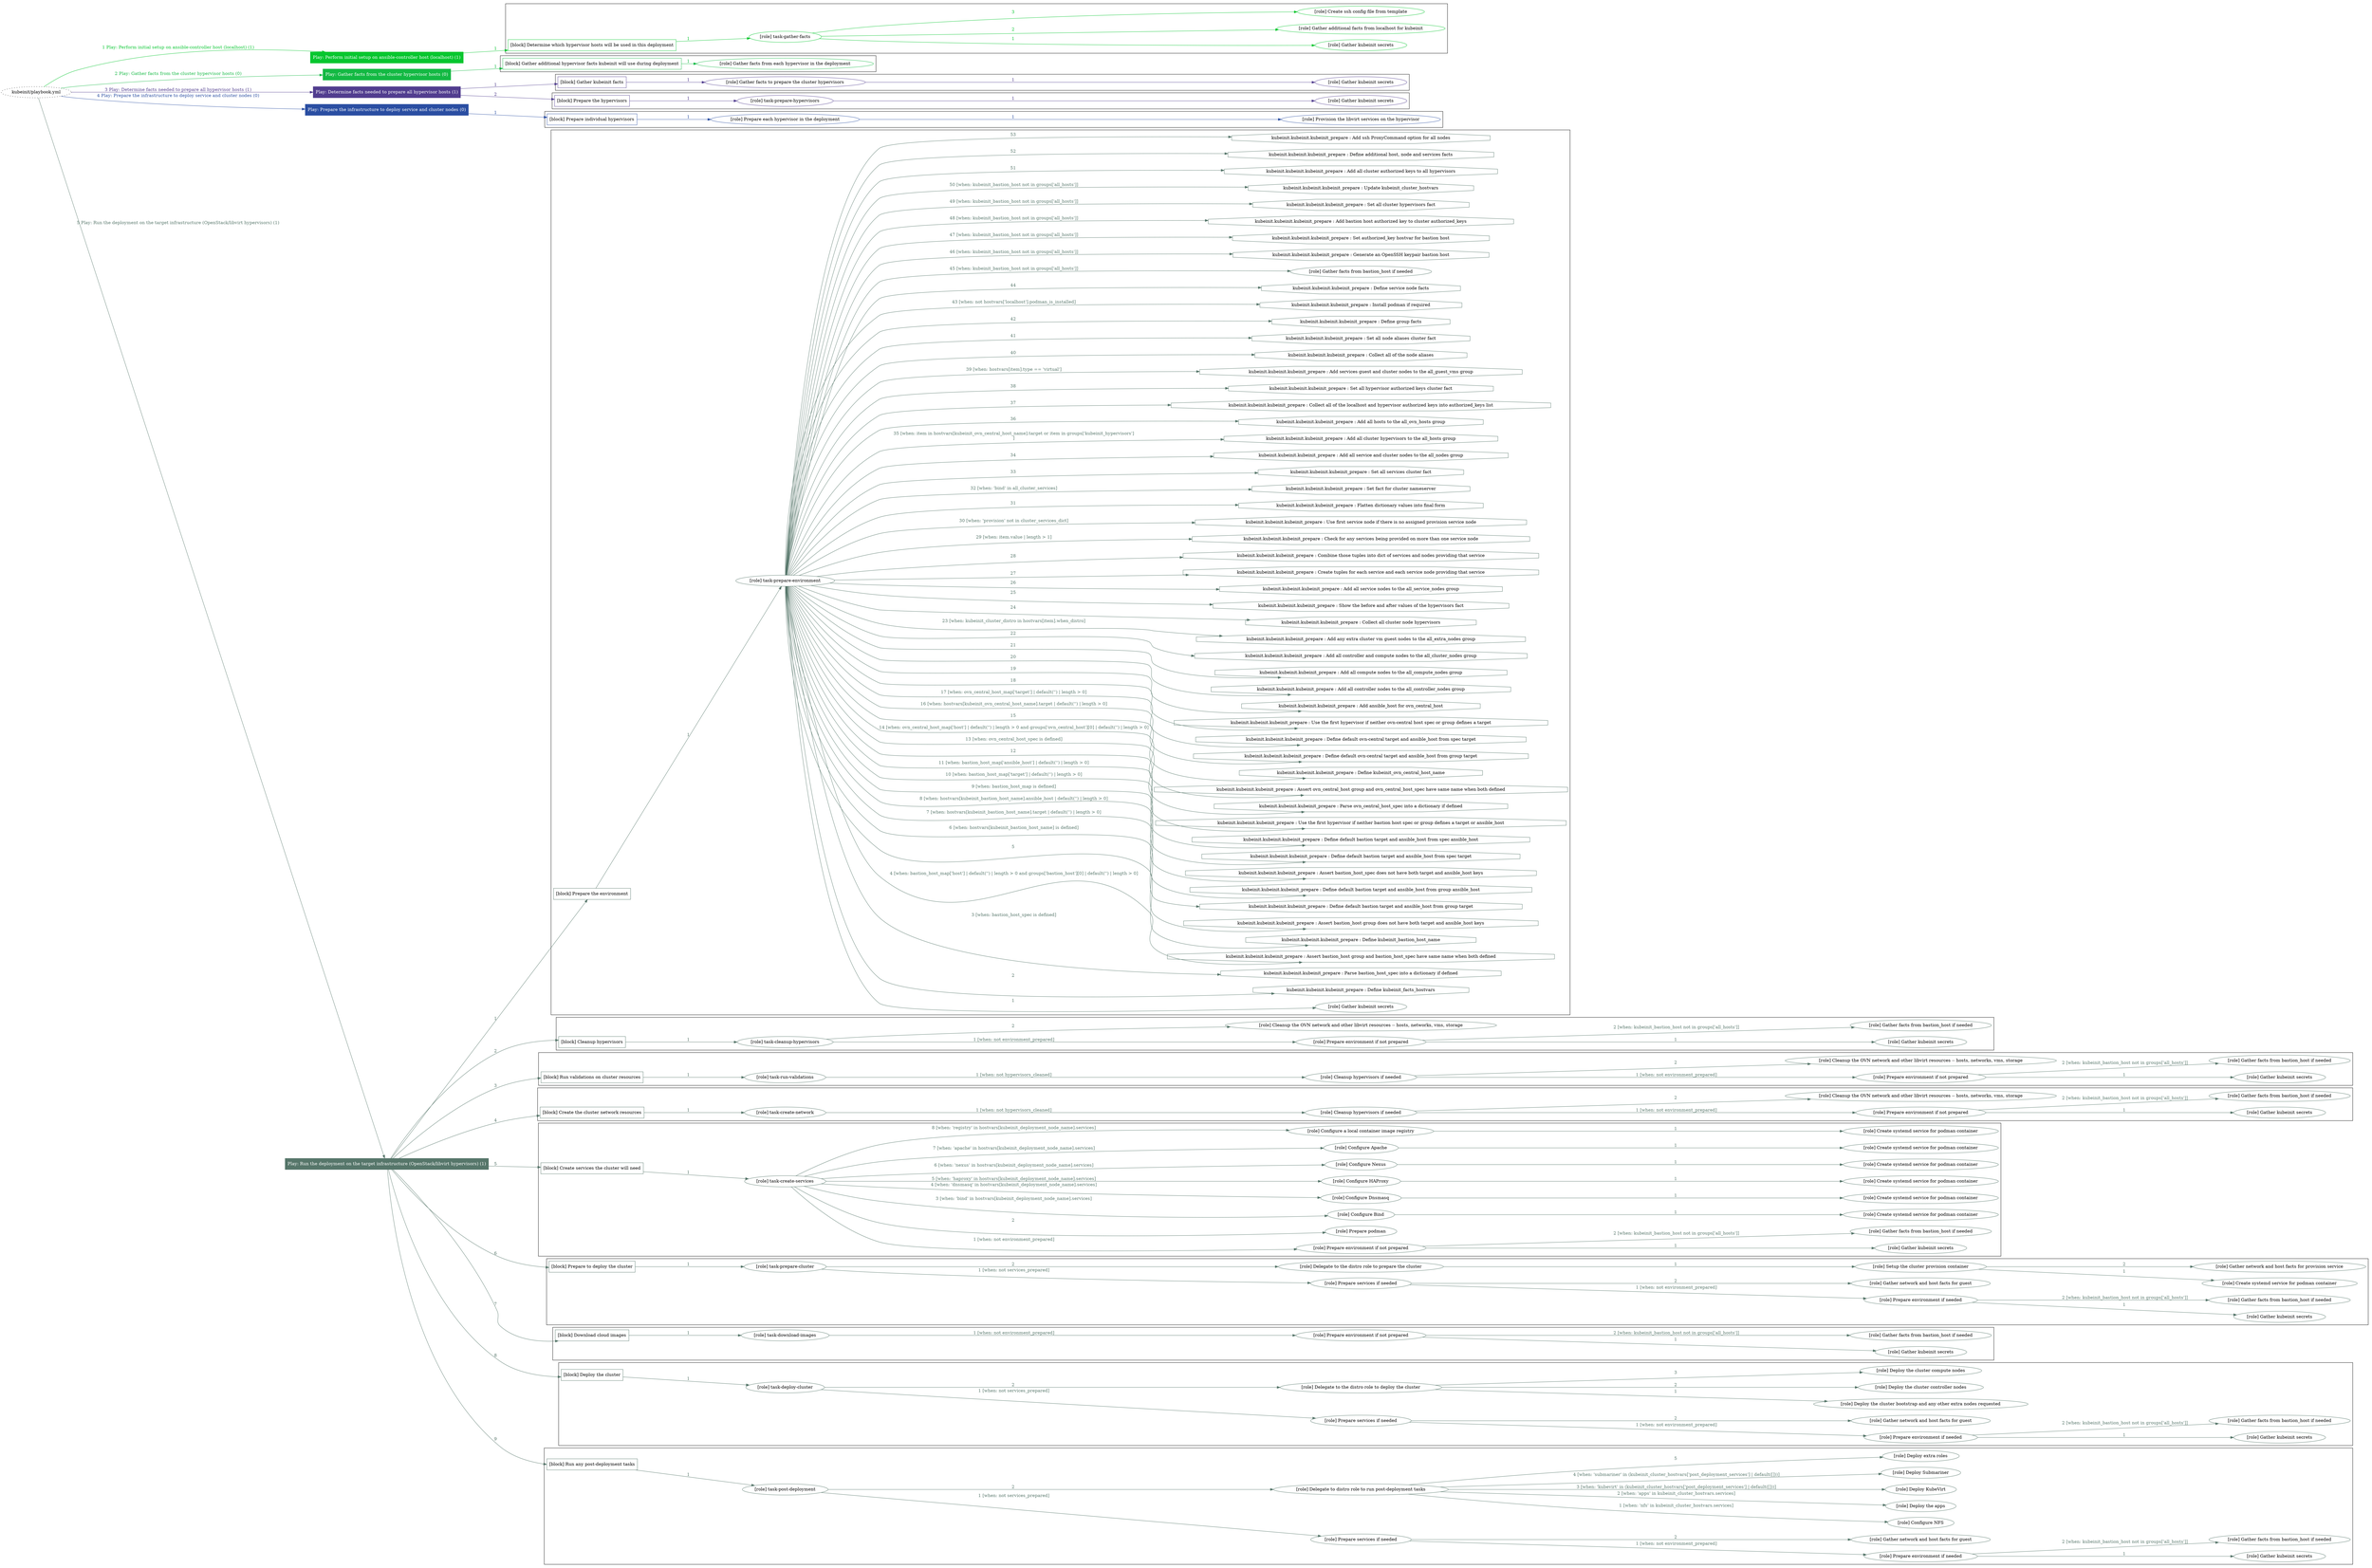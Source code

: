 digraph {
	graph [concentrate=true ordering=in rankdir=LR ratio=fill]
	edge [esep=5 sep=10]
	"kubeinit/playbook.yml" [URL="/home/runner/work/kubeinit/kubeinit/kubeinit/playbook.yml" id=playbook_de6376c5 style=dotted]
	"kubeinit/playbook.yml" -> play_73096550 [label="1 Play: Perform initial setup on ansible-controller host (localhost) (1)" color="#06c62f" fontcolor="#06c62f" id=edge_play_73096550 labeltooltip="1 Play: Perform initial setup on ansible-controller host (localhost) (1)" tooltip="1 Play: Perform initial setup on ansible-controller host (localhost) (1)"]
	subgraph "Play: Perform initial setup on ansible-controller host (localhost) (1)" {
		play_73096550 [label="Play: Perform initial setup on ansible-controller host (localhost) (1)" URL="/home/runner/work/kubeinit/kubeinit/kubeinit/playbook.yml" color="#06c62f" fontcolor="#ffffff" id=play_73096550 shape=box style=filled tooltip=localhost]
		play_73096550 -> block_791d3277 [label=1 color="#06c62f" fontcolor="#06c62f" id=edge_block_791d3277 labeltooltip=1 tooltip=1]
		subgraph cluster_block_791d3277 {
			block_791d3277 [label="[block] Determine which hypervisor hosts will be used in this deployment" URL="/home/runner/work/kubeinit/kubeinit/kubeinit/playbook.yml" color="#06c62f" id=block_791d3277 labeltooltip="Determine which hypervisor hosts will be used in this deployment" shape=box tooltip="Determine which hypervisor hosts will be used in this deployment"]
			block_791d3277 -> role_f14f1a93 [label="1 " color="#06c62f" fontcolor="#06c62f" id=edge_role_f14f1a93 labeltooltip="1 " tooltip="1 "]
			subgraph "task-gather-facts" {
				role_f14f1a93 [label="[role] task-gather-facts" URL="/home/runner/work/kubeinit/kubeinit/kubeinit/playbook.yml" color="#06c62f" id=role_f14f1a93 tooltip="task-gather-facts"]
				role_f14f1a93 -> role_c34d848a [label="1 " color="#06c62f" fontcolor="#06c62f" id=edge_role_c34d848a labeltooltip="1 " tooltip="1 "]
				subgraph "Gather kubeinit secrets" {
					role_c34d848a [label="[role] Gather kubeinit secrets" URL="/home/runner/.ansible/collections/ansible_collections/kubeinit/kubeinit/roles/kubeinit_prepare/tasks/build_hypervisors_group.yml" color="#06c62f" id=role_c34d848a tooltip="Gather kubeinit secrets"]
				}
				role_f14f1a93 -> role_e98a1eb1 [label="2 " color="#06c62f" fontcolor="#06c62f" id=edge_role_e98a1eb1 labeltooltip="2 " tooltip="2 "]
				subgraph "Gather additional facts from localhost for kubeinit" {
					role_e98a1eb1 [label="[role] Gather additional facts from localhost for kubeinit" URL="/home/runner/.ansible/collections/ansible_collections/kubeinit/kubeinit/roles/kubeinit_prepare/tasks/build_hypervisors_group.yml" color="#06c62f" id=role_e98a1eb1 tooltip="Gather additional facts from localhost for kubeinit"]
				}
				role_f14f1a93 -> role_4f541d72 [label="3 " color="#06c62f" fontcolor="#06c62f" id=edge_role_4f541d72 labeltooltip="3 " tooltip="3 "]
				subgraph "Create ssh config file from template" {
					role_4f541d72 [label="[role] Create ssh config file from template" URL="/home/runner/.ansible/collections/ansible_collections/kubeinit/kubeinit/roles/kubeinit_prepare/tasks/build_hypervisors_group.yml" color="#06c62f" id=role_4f541d72 tooltip="Create ssh config file from template"]
				}
			}
		}
	}
	"kubeinit/playbook.yml" -> play_e368aca2 [label="2 Play: Gather facts from the cluster hypervisor hosts (0)" color="#13b943" fontcolor="#13b943" id=edge_play_e368aca2 labeltooltip="2 Play: Gather facts from the cluster hypervisor hosts (0)" tooltip="2 Play: Gather facts from the cluster hypervisor hosts (0)"]
	subgraph "Play: Gather facts from the cluster hypervisor hosts (0)" {
		play_e368aca2 [label="Play: Gather facts from the cluster hypervisor hosts (0)" URL="/home/runner/work/kubeinit/kubeinit/kubeinit/playbook.yml" color="#13b943" fontcolor="#ffffff" id=play_e368aca2 shape=box style=filled tooltip="Play: Gather facts from the cluster hypervisor hosts (0)"]
		play_e368aca2 -> block_84585f1e [label=1 color="#13b943" fontcolor="#13b943" id=edge_block_84585f1e labeltooltip=1 tooltip=1]
		subgraph cluster_block_84585f1e {
			block_84585f1e [label="[block] Gather additional hypervisor facts kubeinit will use during deployment" URL="/home/runner/work/kubeinit/kubeinit/kubeinit/playbook.yml" color="#13b943" id=block_84585f1e labeltooltip="Gather additional hypervisor facts kubeinit will use during deployment" shape=box tooltip="Gather additional hypervisor facts kubeinit will use during deployment"]
			block_84585f1e -> role_4be8a007 [label="1 " color="#13b943" fontcolor="#13b943" id=edge_role_4be8a007 labeltooltip="1 " tooltip="1 "]
			subgraph "Gather facts from each hypervisor in the deployment" {
				role_4be8a007 [label="[role] Gather facts from each hypervisor in the deployment" URL="/home/runner/work/kubeinit/kubeinit/kubeinit/playbook.yml" color="#13b943" id=role_4be8a007 tooltip="Gather facts from each hypervisor in the deployment"]
			}
		}
	}
	"kubeinit/playbook.yml" -> play_e5dd7f5f [label="3 Play: Determine facts needed to prepare all hypervisor hosts (1)" color="#513d8f" fontcolor="#513d8f" id=edge_play_e5dd7f5f labeltooltip="3 Play: Determine facts needed to prepare all hypervisor hosts (1)" tooltip="3 Play: Determine facts needed to prepare all hypervisor hosts (1)"]
	subgraph "Play: Determine facts needed to prepare all hypervisor hosts (1)" {
		play_e5dd7f5f [label="Play: Determine facts needed to prepare all hypervisor hosts (1)" URL="/home/runner/work/kubeinit/kubeinit/kubeinit/playbook.yml" color="#513d8f" fontcolor="#ffffff" id=play_e5dd7f5f shape=box style=filled tooltip=localhost]
		play_e5dd7f5f -> block_ae7bb75a [label=1 color="#513d8f" fontcolor="#513d8f" id=edge_block_ae7bb75a labeltooltip=1 tooltip=1]
		subgraph cluster_block_ae7bb75a {
			block_ae7bb75a [label="[block] Gather kubeinit facts" URL="/home/runner/work/kubeinit/kubeinit/kubeinit/playbook.yml" color="#513d8f" id=block_ae7bb75a labeltooltip="Gather kubeinit facts" shape=box tooltip="Gather kubeinit facts"]
			block_ae7bb75a -> role_1c4a5a47 [label="1 " color="#513d8f" fontcolor="#513d8f" id=edge_role_1c4a5a47 labeltooltip="1 " tooltip="1 "]
			subgraph "Gather facts to prepare the cluster hypervisors" {
				role_1c4a5a47 [label="[role] Gather facts to prepare the cluster hypervisors" URL="/home/runner/work/kubeinit/kubeinit/kubeinit/playbook.yml" color="#513d8f" id=role_1c4a5a47 tooltip="Gather facts to prepare the cluster hypervisors"]
				role_1c4a5a47 -> role_2bafee1d [label="1 " color="#513d8f" fontcolor="#513d8f" id=edge_role_2bafee1d labeltooltip="1 " tooltip="1 "]
				subgraph "Gather kubeinit secrets" {
					role_2bafee1d [label="[role] Gather kubeinit secrets" URL="/home/runner/.ansible/collections/ansible_collections/kubeinit/kubeinit/roles/kubeinit_prepare/tasks/gather_kubeinit_facts.yml" color="#513d8f" id=role_2bafee1d tooltip="Gather kubeinit secrets"]
				}
			}
		}
		play_e5dd7f5f -> block_955dd441 [label=2 color="#513d8f" fontcolor="#513d8f" id=edge_block_955dd441 labeltooltip=2 tooltip=2]
		subgraph cluster_block_955dd441 {
			block_955dd441 [label="[block] Prepare the hypervisors" URL="/home/runner/work/kubeinit/kubeinit/kubeinit/playbook.yml" color="#513d8f" id=block_955dd441 labeltooltip="Prepare the hypervisors" shape=box tooltip="Prepare the hypervisors"]
			block_955dd441 -> role_bf2aea08 [label="1 " color="#513d8f" fontcolor="#513d8f" id=edge_role_bf2aea08 labeltooltip="1 " tooltip="1 "]
			subgraph "task-prepare-hypervisors" {
				role_bf2aea08 [label="[role] task-prepare-hypervisors" URL="/home/runner/work/kubeinit/kubeinit/kubeinit/playbook.yml" color="#513d8f" id=role_bf2aea08 tooltip="task-prepare-hypervisors"]
				role_bf2aea08 -> role_c352fe9b [label="1 " color="#513d8f" fontcolor="#513d8f" id=edge_role_c352fe9b labeltooltip="1 " tooltip="1 "]
				subgraph "Gather kubeinit secrets" {
					role_c352fe9b [label="[role] Gather kubeinit secrets" URL="/home/runner/.ansible/collections/ansible_collections/kubeinit/kubeinit/roles/kubeinit_prepare/tasks/gather_kubeinit_facts.yml" color="#513d8f" id=role_c352fe9b tooltip="Gather kubeinit secrets"]
				}
			}
		}
	}
	"kubeinit/playbook.yml" -> play_45141249 [label="4 Play: Prepare the infrastructure to deploy service and cluster nodes (0)" color="#2a4ea2" fontcolor="#2a4ea2" id=edge_play_45141249 labeltooltip="4 Play: Prepare the infrastructure to deploy service and cluster nodes (0)" tooltip="4 Play: Prepare the infrastructure to deploy service and cluster nodes (0)"]
	subgraph "Play: Prepare the infrastructure to deploy service and cluster nodes (0)" {
		play_45141249 [label="Play: Prepare the infrastructure to deploy service and cluster nodes (0)" URL="/home/runner/work/kubeinit/kubeinit/kubeinit/playbook.yml" color="#2a4ea2" fontcolor="#ffffff" id=play_45141249 shape=box style=filled tooltip="Play: Prepare the infrastructure to deploy service and cluster nodes (0)"]
		play_45141249 -> block_c4f0f12d [label=1 color="#2a4ea2" fontcolor="#2a4ea2" id=edge_block_c4f0f12d labeltooltip=1 tooltip=1]
		subgraph cluster_block_c4f0f12d {
			block_c4f0f12d [label="[block] Prepare individual hypervisors" URL="/home/runner/work/kubeinit/kubeinit/kubeinit/playbook.yml" color="#2a4ea2" id=block_c4f0f12d labeltooltip="Prepare individual hypervisors" shape=box tooltip="Prepare individual hypervisors"]
			block_c4f0f12d -> role_b7a1e883 [label="1 " color="#2a4ea2" fontcolor="#2a4ea2" id=edge_role_b7a1e883 labeltooltip="1 " tooltip="1 "]
			subgraph "Prepare each hypervisor in the deployment" {
				role_b7a1e883 [label="[role] Prepare each hypervisor in the deployment" URL="/home/runner/work/kubeinit/kubeinit/kubeinit/playbook.yml" color="#2a4ea2" id=role_b7a1e883 tooltip="Prepare each hypervisor in the deployment"]
				role_b7a1e883 -> role_006c2736 [label="1 " color="#2a4ea2" fontcolor="#2a4ea2" id=edge_role_006c2736 labeltooltip="1 " tooltip="1 "]
				subgraph "Provision the libvirt services on the hypervisor" {
					role_006c2736 [label="[role] Provision the libvirt services on the hypervisor" URL="/home/runner/.ansible/collections/ansible_collections/kubeinit/kubeinit/roles/kubeinit_prepare/tasks/prepare_hypervisor.yml" color="#2a4ea2" id=role_006c2736 tooltip="Provision the libvirt services on the hypervisor"]
				}
			}
		}
	}
	"kubeinit/playbook.yml" -> play_0a9afcf8 [label="5 Play: Run the deployment on the target infrastructure (OpenStack/libvirt hypervisors) (1)" color="#56766a" fontcolor="#56766a" id=edge_play_0a9afcf8 labeltooltip="5 Play: Run the deployment on the target infrastructure (OpenStack/libvirt hypervisors) (1)" tooltip="5 Play: Run the deployment on the target infrastructure (OpenStack/libvirt hypervisors) (1)"]
	subgraph "Play: Run the deployment on the target infrastructure (OpenStack/libvirt hypervisors) (1)" {
		play_0a9afcf8 [label="Play: Run the deployment on the target infrastructure (OpenStack/libvirt hypervisors) (1)" URL="/home/runner/work/kubeinit/kubeinit/kubeinit/playbook.yml" color="#56766a" fontcolor="#ffffff" id=play_0a9afcf8 shape=box style=filled tooltip=localhost]
		play_0a9afcf8 -> block_28adf418 [label=1 color="#56766a" fontcolor="#56766a" id=edge_block_28adf418 labeltooltip=1 tooltip=1]
		subgraph cluster_block_28adf418 {
			block_28adf418 [label="[block] Prepare the environment" URL="/home/runner/work/kubeinit/kubeinit/kubeinit/playbook.yml" color="#56766a" id=block_28adf418 labeltooltip="Prepare the environment" shape=box tooltip="Prepare the environment"]
			block_28adf418 -> role_2ef16390 [label="1 " color="#56766a" fontcolor="#56766a" id=edge_role_2ef16390 labeltooltip="1 " tooltip="1 "]
			subgraph "task-prepare-environment" {
				role_2ef16390 [label="[role] task-prepare-environment" URL="/home/runner/work/kubeinit/kubeinit/kubeinit/playbook.yml" color="#56766a" id=role_2ef16390 tooltip="task-prepare-environment"]
				role_2ef16390 -> role_1df8b2c8 [label="1 " color="#56766a" fontcolor="#56766a" id=edge_role_1df8b2c8 labeltooltip="1 " tooltip="1 "]
				subgraph "Gather kubeinit secrets" {
					role_1df8b2c8 [label="[role] Gather kubeinit secrets" URL="/home/runner/.ansible/collections/ansible_collections/kubeinit/kubeinit/roles/kubeinit_prepare/tasks/gather_kubeinit_facts.yml" color="#56766a" id=role_1df8b2c8 tooltip="Gather kubeinit secrets"]
				}
				task_9508dafd [label="kubeinit.kubeinit.kubeinit_prepare : Define kubeinit_facts_hostvars" URL="/home/runner/.ansible/collections/ansible_collections/kubeinit/kubeinit/roles/kubeinit_prepare/tasks/main.yml" color="#56766a" id=task_9508dafd shape=octagon tooltip="kubeinit.kubeinit.kubeinit_prepare : Define kubeinit_facts_hostvars"]
				role_2ef16390 -> task_9508dafd [label="2 " color="#56766a" fontcolor="#56766a" id=edge_task_9508dafd labeltooltip="2 " tooltip="2 "]
				task_ca5756f3 [label="kubeinit.kubeinit.kubeinit_prepare : Parse bastion_host_spec into a dictionary if defined" URL="/home/runner/.ansible/collections/ansible_collections/kubeinit/kubeinit/roles/kubeinit_prepare/tasks/main.yml" color="#56766a" id=task_ca5756f3 shape=octagon tooltip="kubeinit.kubeinit.kubeinit_prepare : Parse bastion_host_spec into a dictionary if defined"]
				role_2ef16390 -> task_ca5756f3 [label="3 [when: bastion_host_spec is defined]" color="#56766a" fontcolor="#56766a" id=edge_task_ca5756f3 labeltooltip="3 [when: bastion_host_spec is defined]" tooltip="3 [when: bastion_host_spec is defined]"]
				task_5018b688 [label="kubeinit.kubeinit.kubeinit_prepare : Assert bastion_host group and bastion_host_spec have same name when both defined" URL="/home/runner/.ansible/collections/ansible_collections/kubeinit/kubeinit/roles/kubeinit_prepare/tasks/main.yml" color="#56766a" id=task_5018b688 shape=octagon tooltip="kubeinit.kubeinit.kubeinit_prepare : Assert bastion_host group and bastion_host_spec have same name when both defined"]
				role_2ef16390 -> task_5018b688 [label="4 [when: bastion_host_map['host'] | default('') | length > 0 and groups['bastion_host'][0] | default('') | length > 0]" color="#56766a" fontcolor="#56766a" id=edge_task_5018b688 labeltooltip="4 [when: bastion_host_map['host'] | default('') | length > 0 and groups['bastion_host'][0] | default('') | length > 0]" tooltip="4 [when: bastion_host_map['host'] | default('') | length > 0 and groups['bastion_host'][0] | default('') | length > 0]"]
				task_f56f9cae [label="kubeinit.kubeinit.kubeinit_prepare : Define kubeinit_bastion_host_name" URL="/home/runner/.ansible/collections/ansible_collections/kubeinit/kubeinit/roles/kubeinit_prepare/tasks/main.yml" color="#56766a" id=task_f56f9cae shape=octagon tooltip="kubeinit.kubeinit.kubeinit_prepare : Define kubeinit_bastion_host_name"]
				role_2ef16390 -> task_f56f9cae [label="5 " color="#56766a" fontcolor="#56766a" id=edge_task_f56f9cae labeltooltip="5 " tooltip="5 "]
				task_2c40a1ef [label="kubeinit.kubeinit.kubeinit_prepare : Assert bastion_host group does not have both target and ansible_host keys" URL="/home/runner/.ansible/collections/ansible_collections/kubeinit/kubeinit/roles/kubeinit_prepare/tasks/main.yml" color="#56766a" id=task_2c40a1ef shape=octagon tooltip="kubeinit.kubeinit.kubeinit_prepare : Assert bastion_host group does not have both target and ansible_host keys"]
				role_2ef16390 -> task_2c40a1ef [label="6 [when: hostvars[kubeinit_bastion_host_name] is defined]" color="#56766a" fontcolor="#56766a" id=edge_task_2c40a1ef labeltooltip="6 [when: hostvars[kubeinit_bastion_host_name] is defined]" tooltip="6 [when: hostvars[kubeinit_bastion_host_name] is defined]"]
				task_fd7f1e43 [label="kubeinit.kubeinit.kubeinit_prepare : Define default bastion target and ansible_host from group target" URL="/home/runner/.ansible/collections/ansible_collections/kubeinit/kubeinit/roles/kubeinit_prepare/tasks/main.yml" color="#56766a" id=task_fd7f1e43 shape=octagon tooltip="kubeinit.kubeinit.kubeinit_prepare : Define default bastion target and ansible_host from group target"]
				role_2ef16390 -> task_fd7f1e43 [label="7 [when: hostvars[kubeinit_bastion_host_name].target | default('') | length > 0]" color="#56766a" fontcolor="#56766a" id=edge_task_fd7f1e43 labeltooltip="7 [when: hostvars[kubeinit_bastion_host_name].target | default('') | length > 0]" tooltip="7 [when: hostvars[kubeinit_bastion_host_name].target | default('') | length > 0]"]
				task_f2873f06 [label="kubeinit.kubeinit.kubeinit_prepare : Define default bastion target and ansible_host from group ansible_host" URL="/home/runner/.ansible/collections/ansible_collections/kubeinit/kubeinit/roles/kubeinit_prepare/tasks/main.yml" color="#56766a" id=task_f2873f06 shape=octagon tooltip="kubeinit.kubeinit.kubeinit_prepare : Define default bastion target and ansible_host from group ansible_host"]
				role_2ef16390 -> task_f2873f06 [label="8 [when: hostvars[kubeinit_bastion_host_name].ansible_host | default('') | length > 0]" color="#56766a" fontcolor="#56766a" id=edge_task_f2873f06 labeltooltip="8 [when: hostvars[kubeinit_bastion_host_name].ansible_host | default('') | length > 0]" tooltip="8 [when: hostvars[kubeinit_bastion_host_name].ansible_host | default('') | length > 0]"]
				task_f223628d [label="kubeinit.kubeinit.kubeinit_prepare : Assert bastion_host_spec does not have both target and ansible_host keys" URL="/home/runner/.ansible/collections/ansible_collections/kubeinit/kubeinit/roles/kubeinit_prepare/tasks/main.yml" color="#56766a" id=task_f223628d shape=octagon tooltip="kubeinit.kubeinit.kubeinit_prepare : Assert bastion_host_spec does not have both target and ansible_host keys"]
				role_2ef16390 -> task_f223628d [label="9 [when: bastion_host_map is defined]" color="#56766a" fontcolor="#56766a" id=edge_task_f223628d labeltooltip="9 [when: bastion_host_map is defined]" tooltip="9 [when: bastion_host_map is defined]"]
				task_2e0967a0 [label="kubeinit.kubeinit.kubeinit_prepare : Define default bastion target and ansible_host from spec target" URL="/home/runner/.ansible/collections/ansible_collections/kubeinit/kubeinit/roles/kubeinit_prepare/tasks/main.yml" color="#56766a" id=task_2e0967a0 shape=octagon tooltip="kubeinit.kubeinit.kubeinit_prepare : Define default bastion target and ansible_host from spec target"]
				role_2ef16390 -> task_2e0967a0 [label="10 [when: bastion_host_map['target'] | default('') | length > 0]" color="#56766a" fontcolor="#56766a" id=edge_task_2e0967a0 labeltooltip="10 [when: bastion_host_map['target'] | default('') | length > 0]" tooltip="10 [when: bastion_host_map['target'] | default('') | length > 0]"]
				task_9ea55e72 [label="kubeinit.kubeinit.kubeinit_prepare : Define default bastion target and ansible_host from spec ansible_host" URL="/home/runner/.ansible/collections/ansible_collections/kubeinit/kubeinit/roles/kubeinit_prepare/tasks/main.yml" color="#56766a" id=task_9ea55e72 shape=octagon tooltip="kubeinit.kubeinit.kubeinit_prepare : Define default bastion target and ansible_host from spec ansible_host"]
				role_2ef16390 -> task_9ea55e72 [label="11 [when: bastion_host_map['ansible_host'] | default('') | length > 0]" color="#56766a" fontcolor="#56766a" id=edge_task_9ea55e72 labeltooltip="11 [when: bastion_host_map['ansible_host'] | default('') | length > 0]" tooltip="11 [when: bastion_host_map['ansible_host'] | default('') | length > 0]"]
				task_04e983de [label="kubeinit.kubeinit.kubeinit_prepare : Use the first hypervisor if neither bastion host spec or group defines a target or ansible_host" URL="/home/runner/.ansible/collections/ansible_collections/kubeinit/kubeinit/roles/kubeinit_prepare/tasks/main.yml" color="#56766a" id=task_04e983de shape=octagon tooltip="kubeinit.kubeinit.kubeinit_prepare : Use the first hypervisor if neither bastion host spec or group defines a target or ansible_host"]
				role_2ef16390 -> task_04e983de [label="12 " color="#56766a" fontcolor="#56766a" id=edge_task_04e983de labeltooltip="12 " tooltip="12 "]
				task_f52c1240 [label="kubeinit.kubeinit.kubeinit_prepare : Parse ovn_central_host_spec into a dictionary if defined" URL="/home/runner/.ansible/collections/ansible_collections/kubeinit/kubeinit/roles/kubeinit_prepare/tasks/main.yml" color="#56766a" id=task_f52c1240 shape=octagon tooltip="kubeinit.kubeinit.kubeinit_prepare : Parse ovn_central_host_spec into a dictionary if defined"]
				role_2ef16390 -> task_f52c1240 [label="13 [when: ovn_central_host_spec is defined]" color="#56766a" fontcolor="#56766a" id=edge_task_f52c1240 labeltooltip="13 [when: ovn_central_host_spec is defined]" tooltip="13 [when: ovn_central_host_spec is defined]"]
				task_9f732453 [label="kubeinit.kubeinit.kubeinit_prepare : Assert ovn_central_host group and ovn_central_host_spec have same name when both defined" URL="/home/runner/.ansible/collections/ansible_collections/kubeinit/kubeinit/roles/kubeinit_prepare/tasks/main.yml" color="#56766a" id=task_9f732453 shape=octagon tooltip="kubeinit.kubeinit.kubeinit_prepare : Assert ovn_central_host group and ovn_central_host_spec have same name when both defined"]
				role_2ef16390 -> task_9f732453 [label="14 [when: ovn_central_host_map['host'] | default('') | length > 0 and groups['ovn_central_host'][0] | default('') | length > 0]" color="#56766a" fontcolor="#56766a" id=edge_task_9f732453 labeltooltip="14 [when: ovn_central_host_map['host'] | default('') | length > 0 and groups['ovn_central_host'][0] | default('') | length > 0]" tooltip="14 [when: ovn_central_host_map['host'] | default('') | length > 0 and groups['ovn_central_host'][0] | default('') | length > 0]"]
				task_a3c854e9 [label="kubeinit.kubeinit.kubeinit_prepare : Define kubeinit_ovn_central_host_name" URL="/home/runner/.ansible/collections/ansible_collections/kubeinit/kubeinit/roles/kubeinit_prepare/tasks/main.yml" color="#56766a" id=task_a3c854e9 shape=octagon tooltip="kubeinit.kubeinit.kubeinit_prepare : Define kubeinit_ovn_central_host_name"]
				role_2ef16390 -> task_a3c854e9 [label="15 " color="#56766a" fontcolor="#56766a" id=edge_task_a3c854e9 labeltooltip="15 " tooltip="15 "]
				task_d166426b [label="kubeinit.kubeinit.kubeinit_prepare : Define default ovn-central target and ansible_host from group target" URL="/home/runner/.ansible/collections/ansible_collections/kubeinit/kubeinit/roles/kubeinit_prepare/tasks/main.yml" color="#56766a" id=task_d166426b shape=octagon tooltip="kubeinit.kubeinit.kubeinit_prepare : Define default ovn-central target and ansible_host from group target"]
				role_2ef16390 -> task_d166426b [label="16 [when: hostvars[kubeinit_ovn_central_host_name].target | default('') | length > 0]" color="#56766a" fontcolor="#56766a" id=edge_task_d166426b labeltooltip="16 [when: hostvars[kubeinit_ovn_central_host_name].target | default('') | length > 0]" tooltip="16 [when: hostvars[kubeinit_ovn_central_host_name].target | default('') | length > 0]"]
				task_cdeb42b0 [label="kubeinit.kubeinit.kubeinit_prepare : Define default ovn-central target and ansible_host from spec target" URL="/home/runner/.ansible/collections/ansible_collections/kubeinit/kubeinit/roles/kubeinit_prepare/tasks/main.yml" color="#56766a" id=task_cdeb42b0 shape=octagon tooltip="kubeinit.kubeinit.kubeinit_prepare : Define default ovn-central target and ansible_host from spec target"]
				role_2ef16390 -> task_cdeb42b0 [label="17 [when: ovn_central_host_map['target'] | default('') | length > 0]" color="#56766a" fontcolor="#56766a" id=edge_task_cdeb42b0 labeltooltip="17 [when: ovn_central_host_map['target'] | default('') | length > 0]" tooltip="17 [when: ovn_central_host_map['target'] | default('') | length > 0]"]
				task_e5a29ce8 [label="kubeinit.kubeinit.kubeinit_prepare : Use the first hypervisor if neither ovn-central host spec or group defines a target" URL="/home/runner/.ansible/collections/ansible_collections/kubeinit/kubeinit/roles/kubeinit_prepare/tasks/main.yml" color="#56766a" id=task_e5a29ce8 shape=octagon tooltip="kubeinit.kubeinit.kubeinit_prepare : Use the first hypervisor if neither ovn-central host spec or group defines a target"]
				role_2ef16390 -> task_e5a29ce8 [label="18 " color="#56766a" fontcolor="#56766a" id=edge_task_e5a29ce8 labeltooltip="18 " tooltip="18 "]
				task_9fd00ca0 [label="kubeinit.kubeinit.kubeinit_prepare : Add ansible_host for ovn_central_host" URL="/home/runner/.ansible/collections/ansible_collections/kubeinit/kubeinit/roles/kubeinit_prepare/tasks/main.yml" color="#56766a" id=task_9fd00ca0 shape=octagon tooltip="kubeinit.kubeinit.kubeinit_prepare : Add ansible_host for ovn_central_host"]
				role_2ef16390 -> task_9fd00ca0 [label="19 " color="#56766a" fontcolor="#56766a" id=edge_task_9fd00ca0 labeltooltip="19 " tooltip="19 "]
				task_4147375c [label="kubeinit.kubeinit.kubeinit_prepare : Add all controller nodes to the all_controller_nodes group" URL="/home/runner/.ansible/collections/ansible_collections/kubeinit/kubeinit/roles/kubeinit_prepare/tasks/prepare_groups.yml" color="#56766a" id=task_4147375c shape=octagon tooltip="kubeinit.kubeinit.kubeinit_prepare : Add all controller nodes to the all_controller_nodes group"]
				role_2ef16390 -> task_4147375c [label="20 " color="#56766a" fontcolor="#56766a" id=edge_task_4147375c labeltooltip="20 " tooltip="20 "]
				task_6b8dfe24 [label="kubeinit.kubeinit.kubeinit_prepare : Add all compute nodes to the all_compute_nodes group" URL="/home/runner/.ansible/collections/ansible_collections/kubeinit/kubeinit/roles/kubeinit_prepare/tasks/prepare_groups.yml" color="#56766a" id=task_6b8dfe24 shape=octagon tooltip="kubeinit.kubeinit.kubeinit_prepare : Add all compute nodes to the all_compute_nodes group"]
				role_2ef16390 -> task_6b8dfe24 [label="21 " color="#56766a" fontcolor="#56766a" id=edge_task_6b8dfe24 labeltooltip="21 " tooltip="21 "]
				task_94f53aa4 [label="kubeinit.kubeinit.kubeinit_prepare : Add all controller and compute nodes to the all_cluster_nodes group" URL="/home/runner/.ansible/collections/ansible_collections/kubeinit/kubeinit/roles/kubeinit_prepare/tasks/prepare_groups.yml" color="#56766a" id=task_94f53aa4 shape=octagon tooltip="kubeinit.kubeinit.kubeinit_prepare : Add all controller and compute nodes to the all_cluster_nodes group"]
				role_2ef16390 -> task_94f53aa4 [label="22 " color="#56766a" fontcolor="#56766a" id=edge_task_94f53aa4 labeltooltip="22 " tooltip="22 "]
				task_f15c64d6 [label="kubeinit.kubeinit.kubeinit_prepare : Add any extra cluster vm guest nodes to the all_extra_nodes group" URL="/home/runner/.ansible/collections/ansible_collections/kubeinit/kubeinit/roles/kubeinit_prepare/tasks/prepare_groups.yml" color="#56766a" id=task_f15c64d6 shape=octagon tooltip="kubeinit.kubeinit.kubeinit_prepare : Add any extra cluster vm guest nodes to the all_extra_nodes group"]
				role_2ef16390 -> task_f15c64d6 [label="23 [when: kubeinit_cluster_distro in hostvars[item].when_distro]" color="#56766a" fontcolor="#56766a" id=edge_task_f15c64d6 labeltooltip="23 [when: kubeinit_cluster_distro in hostvars[item].when_distro]" tooltip="23 [when: kubeinit_cluster_distro in hostvars[item].when_distro]"]
				task_dbbbe43a [label="kubeinit.kubeinit.kubeinit_prepare : Collect all cluster node hypervisors" URL="/home/runner/.ansible/collections/ansible_collections/kubeinit/kubeinit/roles/kubeinit_prepare/tasks/prepare_groups.yml" color="#56766a" id=task_dbbbe43a shape=octagon tooltip="kubeinit.kubeinit.kubeinit_prepare : Collect all cluster node hypervisors"]
				role_2ef16390 -> task_dbbbe43a [label="24 " color="#56766a" fontcolor="#56766a" id=edge_task_dbbbe43a labeltooltip="24 " tooltip="24 "]
				task_a8d1d984 [label="kubeinit.kubeinit.kubeinit_prepare : Show the before and after values of the hypervisors fact" URL="/home/runner/.ansible/collections/ansible_collections/kubeinit/kubeinit/roles/kubeinit_prepare/tasks/prepare_groups.yml" color="#56766a" id=task_a8d1d984 shape=octagon tooltip="kubeinit.kubeinit.kubeinit_prepare : Show the before and after values of the hypervisors fact"]
				role_2ef16390 -> task_a8d1d984 [label="25 " color="#56766a" fontcolor="#56766a" id=edge_task_a8d1d984 labeltooltip="25 " tooltip="25 "]
				task_d94c390d [label="kubeinit.kubeinit.kubeinit_prepare : Add all service nodes to the all_service_nodes group" URL="/home/runner/.ansible/collections/ansible_collections/kubeinit/kubeinit/roles/kubeinit_prepare/tasks/prepare_groups.yml" color="#56766a" id=task_d94c390d shape=octagon tooltip="kubeinit.kubeinit.kubeinit_prepare : Add all service nodes to the all_service_nodes group"]
				role_2ef16390 -> task_d94c390d [label="26 " color="#56766a" fontcolor="#56766a" id=edge_task_d94c390d labeltooltip="26 " tooltip="26 "]
				task_f298b45b [label="kubeinit.kubeinit.kubeinit_prepare : Create tuples for each service and each service node providing that service" URL="/home/runner/.ansible/collections/ansible_collections/kubeinit/kubeinit/roles/kubeinit_prepare/tasks/prepare_groups.yml" color="#56766a" id=task_f298b45b shape=octagon tooltip="kubeinit.kubeinit.kubeinit_prepare : Create tuples for each service and each service node providing that service"]
				role_2ef16390 -> task_f298b45b [label="27 " color="#56766a" fontcolor="#56766a" id=edge_task_f298b45b labeltooltip="27 " tooltip="27 "]
				task_d9f01d4a [label="kubeinit.kubeinit.kubeinit_prepare : Combine those tuples into dict of services and nodes providing that service" URL="/home/runner/.ansible/collections/ansible_collections/kubeinit/kubeinit/roles/kubeinit_prepare/tasks/prepare_groups.yml" color="#56766a" id=task_d9f01d4a shape=octagon tooltip="kubeinit.kubeinit.kubeinit_prepare : Combine those tuples into dict of services and nodes providing that service"]
				role_2ef16390 -> task_d9f01d4a [label="28 " color="#56766a" fontcolor="#56766a" id=edge_task_d9f01d4a labeltooltip="28 " tooltip="28 "]
				task_bcac02cf [label="kubeinit.kubeinit.kubeinit_prepare : Check for any services being provided on more than one service node" URL="/home/runner/.ansible/collections/ansible_collections/kubeinit/kubeinit/roles/kubeinit_prepare/tasks/prepare_groups.yml" color="#56766a" id=task_bcac02cf shape=octagon tooltip="kubeinit.kubeinit.kubeinit_prepare : Check for any services being provided on more than one service node"]
				role_2ef16390 -> task_bcac02cf [label="29 [when: item.value | length > 1]" color="#56766a" fontcolor="#56766a" id=edge_task_bcac02cf labeltooltip="29 [when: item.value | length > 1]" tooltip="29 [when: item.value | length > 1]"]
				task_c1a7cc8f [label="kubeinit.kubeinit.kubeinit_prepare : Use first service node if there is no assigned provision service node" URL="/home/runner/.ansible/collections/ansible_collections/kubeinit/kubeinit/roles/kubeinit_prepare/tasks/prepare_groups.yml" color="#56766a" id=task_c1a7cc8f shape=octagon tooltip="kubeinit.kubeinit.kubeinit_prepare : Use first service node if there is no assigned provision service node"]
				role_2ef16390 -> task_c1a7cc8f [label="30 [when: 'provision' not in cluster_services_dict]" color="#56766a" fontcolor="#56766a" id=edge_task_c1a7cc8f labeltooltip="30 [when: 'provision' not in cluster_services_dict]" tooltip="30 [when: 'provision' not in cluster_services_dict]"]
				task_a115f42c [label="kubeinit.kubeinit.kubeinit_prepare : Flatten dictionary values into final form" URL="/home/runner/.ansible/collections/ansible_collections/kubeinit/kubeinit/roles/kubeinit_prepare/tasks/prepare_groups.yml" color="#56766a" id=task_a115f42c shape=octagon tooltip="kubeinit.kubeinit.kubeinit_prepare : Flatten dictionary values into final form"]
				role_2ef16390 -> task_a115f42c [label="31 " color="#56766a" fontcolor="#56766a" id=edge_task_a115f42c labeltooltip="31 " tooltip="31 "]
				task_02e5ab86 [label="kubeinit.kubeinit.kubeinit_prepare : Set fact for cluster nameserver" URL="/home/runner/.ansible/collections/ansible_collections/kubeinit/kubeinit/roles/kubeinit_prepare/tasks/prepare_groups.yml" color="#56766a" id=task_02e5ab86 shape=octagon tooltip="kubeinit.kubeinit.kubeinit_prepare : Set fact for cluster nameserver"]
				role_2ef16390 -> task_02e5ab86 [label="32 [when: 'bind' in all_cluster_services]" color="#56766a" fontcolor="#56766a" id=edge_task_02e5ab86 labeltooltip="32 [when: 'bind' in all_cluster_services]" tooltip="32 [when: 'bind' in all_cluster_services]"]
				task_3c8385bd [label="kubeinit.kubeinit.kubeinit_prepare : Set all services cluster fact" URL="/home/runner/.ansible/collections/ansible_collections/kubeinit/kubeinit/roles/kubeinit_prepare/tasks/prepare_groups.yml" color="#56766a" id=task_3c8385bd shape=octagon tooltip="kubeinit.kubeinit.kubeinit_prepare : Set all services cluster fact"]
				role_2ef16390 -> task_3c8385bd [label="33 " color="#56766a" fontcolor="#56766a" id=edge_task_3c8385bd labeltooltip="33 " tooltip="33 "]
				task_bc44356f [label="kubeinit.kubeinit.kubeinit_prepare : Add all service and cluster nodes to the all_nodes group" URL="/home/runner/.ansible/collections/ansible_collections/kubeinit/kubeinit/roles/kubeinit_prepare/tasks/prepare_groups.yml" color="#56766a" id=task_bc44356f shape=octagon tooltip="kubeinit.kubeinit.kubeinit_prepare : Add all service and cluster nodes to the all_nodes group"]
				role_2ef16390 -> task_bc44356f [label="34 " color="#56766a" fontcolor="#56766a" id=edge_task_bc44356f labeltooltip="34 " tooltip="34 "]
				task_560a311c [label="kubeinit.kubeinit.kubeinit_prepare : Add all cluster hypervisors to the all_hosts group" URL="/home/runner/.ansible/collections/ansible_collections/kubeinit/kubeinit/roles/kubeinit_prepare/tasks/prepare_groups.yml" color="#56766a" id=task_560a311c shape=octagon tooltip="kubeinit.kubeinit.kubeinit_prepare : Add all cluster hypervisors to the all_hosts group"]
				role_2ef16390 -> task_560a311c [label="35 [when: item in hostvars[kubeinit_ovn_central_host_name].target or item in groups['kubeinit_hypervisors']
]" color="#56766a" fontcolor="#56766a" id=edge_task_560a311c labeltooltip="35 [when: item in hostvars[kubeinit_ovn_central_host_name].target or item in groups['kubeinit_hypervisors']
]" tooltip="35 [when: item in hostvars[kubeinit_ovn_central_host_name].target or item in groups['kubeinit_hypervisors']
]"]
				task_e529b844 [label="kubeinit.kubeinit.kubeinit_prepare : Add all hosts to the all_ovn_hosts group" URL="/home/runner/.ansible/collections/ansible_collections/kubeinit/kubeinit/roles/kubeinit_prepare/tasks/prepare_groups.yml" color="#56766a" id=task_e529b844 shape=octagon tooltip="kubeinit.kubeinit.kubeinit_prepare : Add all hosts to the all_ovn_hosts group"]
				role_2ef16390 -> task_e529b844 [label="36 " color="#56766a" fontcolor="#56766a" id=edge_task_e529b844 labeltooltip="36 " tooltip="36 "]
				task_dccc4c34 [label="kubeinit.kubeinit.kubeinit_prepare : Collect all of the localhost and hypervisor authorized keys into authorized_keys list" URL="/home/runner/.ansible/collections/ansible_collections/kubeinit/kubeinit/roles/kubeinit_prepare/tasks/prepare_groups.yml" color="#56766a" id=task_dccc4c34 shape=octagon tooltip="kubeinit.kubeinit.kubeinit_prepare : Collect all of the localhost and hypervisor authorized keys into authorized_keys list"]
				role_2ef16390 -> task_dccc4c34 [label="37 " color="#56766a" fontcolor="#56766a" id=edge_task_dccc4c34 labeltooltip="37 " tooltip="37 "]
				task_1aa52407 [label="kubeinit.kubeinit.kubeinit_prepare : Set all hypervisor authorized keys cluster fact" URL="/home/runner/.ansible/collections/ansible_collections/kubeinit/kubeinit/roles/kubeinit_prepare/tasks/prepare_groups.yml" color="#56766a" id=task_1aa52407 shape=octagon tooltip="kubeinit.kubeinit.kubeinit_prepare : Set all hypervisor authorized keys cluster fact"]
				role_2ef16390 -> task_1aa52407 [label="38 " color="#56766a" fontcolor="#56766a" id=edge_task_1aa52407 labeltooltip="38 " tooltip="38 "]
				task_22721293 [label="kubeinit.kubeinit.kubeinit_prepare : Add services guest and cluster nodes to the all_guest_vms group" URL="/home/runner/.ansible/collections/ansible_collections/kubeinit/kubeinit/roles/kubeinit_prepare/tasks/prepare_groups.yml" color="#56766a" id=task_22721293 shape=octagon tooltip="kubeinit.kubeinit.kubeinit_prepare : Add services guest and cluster nodes to the all_guest_vms group"]
				role_2ef16390 -> task_22721293 [label="39 [when: hostvars[item].type == 'virtual']" color="#56766a" fontcolor="#56766a" id=edge_task_22721293 labeltooltip="39 [when: hostvars[item].type == 'virtual']" tooltip="39 [when: hostvars[item].type == 'virtual']"]
				task_eaf93cb7 [label="kubeinit.kubeinit.kubeinit_prepare : Collect all of the node aliases" URL="/home/runner/.ansible/collections/ansible_collections/kubeinit/kubeinit/roles/kubeinit_prepare/tasks/prepare_groups.yml" color="#56766a" id=task_eaf93cb7 shape=octagon tooltip="kubeinit.kubeinit.kubeinit_prepare : Collect all of the node aliases"]
				role_2ef16390 -> task_eaf93cb7 [label="40 " color="#56766a" fontcolor="#56766a" id=edge_task_eaf93cb7 labeltooltip="40 " tooltip="40 "]
				task_ce4e033d [label="kubeinit.kubeinit.kubeinit_prepare : Set all node aliases cluster fact" URL="/home/runner/.ansible/collections/ansible_collections/kubeinit/kubeinit/roles/kubeinit_prepare/tasks/prepare_groups.yml" color="#56766a" id=task_ce4e033d shape=octagon tooltip="kubeinit.kubeinit.kubeinit_prepare : Set all node aliases cluster fact"]
				role_2ef16390 -> task_ce4e033d [label="41 " color="#56766a" fontcolor="#56766a" id=edge_task_ce4e033d labeltooltip="41 " tooltip="41 "]
				task_7e85cce4 [label="kubeinit.kubeinit.kubeinit_prepare : Define group facts" URL="/home/runner/.ansible/collections/ansible_collections/kubeinit/kubeinit/roles/kubeinit_prepare/tasks/main.yml" color="#56766a" id=task_7e85cce4 shape=octagon tooltip="kubeinit.kubeinit.kubeinit_prepare : Define group facts"]
				role_2ef16390 -> task_7e85cce4 [label="42 " color="#56766a" fontcolor="#56766a" id=edge_task_7e85cce4 labeltooltip="42 " tooltip="42 "]
				task_ecd55480 [label="kubeinit.kubeinit.kubeinit_prepare : Install podman if required" URL="/home/runner/.ansible/collections/ansible_collections/kubeinit/kubeinit/roles/kubeinit_prepare/tasks/main.yml" color="#56766a" id=task_ecd55480 shape=octagon tooltip="kubeinit.kubeinit.kubeinit_prepare : Install podman if required"]
				role_2ef16390 -> task_ecd55480 [label="43 [when: not hostvars['localhost'].podman_is_installed]" color="#56766a" fontcolor="#56766a" id=edge_task_ecd55480 labeltooltip="43 [when: not hostvars['localhost'].podman_is_installed]" tooltip="43 [when: not hostvars['localhost'].podman_is_installed]"]
				task_a3bde403 [label="kubeinit.kubeinit.kubeinit_prepare : Define service node facts" URL="/home/runner/.ansible/collections/ansible_collections/kubeinit/kubeinit/roles/kubeinit_prepare/tasks/main.yml" color="#56766a" id=task_a3bde403 shape=octagon tooltip="kubeinit.kubeinit.kubeinit_prepare : Define service node facts"]
				role_2ef16390 -> task_a3bde403 [label="44 " color="#56766a" fontcolor="#56766a" id=edge_task_a3bde403 labeltooltip="44 " tooltip="44 "]
				role_2ef16390 -> role_c87851f9 [label="45 [when: kubeinit_bastion_host not in groups['all_hosts']]" color="#56766a" fontcolor="#56766a" id=edge_role_c87851f9 labeltooltip="45 [when: kubeinit_bastion_host not in groups['all_hosts']]" tooltip="45 [when: kubeinit_bastion_host not in groups['all_hosts']]"]
				subgraph "Gather facts from bastion_host if needed" {
					role_c87851f9 [label="[role] Gather facts from bastion_host if needed" URL="/home/runner/.ansible/collections/ansible_collections/kubeinit/kubeinit/roles/kubeinit_prepare/tasks/main.yml" color="#56766a" id=role_c87851f9 tooltip="Gather facts from bastion_host if needed"]
				}
				task_2a7f8b0d [label="kubeinit.kubeinit.kubeinit_prepare : Generate an OpenSSH keypair bastion host" URL="/home/runner/.ansible/collections/ansible_collections/kubeinit/kubeinit/roles/kubeinit_prepare/tasks/main.yml" color="#56766a" id=task_2a7f8b0d shape=octagon tooltip="kubeinit.kubeinit.kubeinit_prepare : Generate an OpenSSH keypair bastion host"]
				role_2ef16390 -> task_2a7f8b0d [label="46 [when: kubeinit_bastion_host not in groups['all_hosts']]" color="#56766a" fontcolor="#56766a" id=edge_task_2a7f8b0d labeltooltip="46 [when: kubeinit_bastion_host not in groups['all_hosts']]" tooltip="46 [when: kubeinit_bastion_host not in groups['all_hosts']]"]
				task_b4a20bd8 [label="kubeinit.kubeinit.kubeinit_prepare : Set authorized_key hostvar for bastion host" URL="/home/runner/.ansible/collections/ansible_collections/kubeinit/kubeinit/roles/kubeinit_prepare/tasks/main.yml" color="#56766a" id=task_b4a20bd8 shape=octagon tooltip="kubeinit.kubeinit.kubeinit_prepare : Set authorized_key hostvar for bastion host"]
				role_2ef16390 -> task_b4a20bd8 [label="47 [when: kubeinit_bastion_host not in groups['all_hosts']]" color="#56766a" fontcolor="#56766a" id=edge_task_b4a20bd8 labeltooltip="47 [when: kubeinit_bastion_host not in groups['all_hosts']]" tooltip="47 [when: kubeinit_bastion_host not in groups['all_hosts']]"]
				task_ee7b2564 [label="kubeinit.kubeinit.kubeinit_prepare : Add bastion host authorized key to cluster authorized_keys" URL="/home/runner/.ansible/collections/ansible_collections/kubeinit/kubeinit/roles/kubeinit_prepare/tasks/main.yml" color="#56766a" id=task_ee7b2564 shape=octagon tooltip="kubeinit.kubeinit.kubeinit_prepare : Add bastion host authorized key to cluster authorized_keys"]
				role_2ef16390 -> task_ee7b2564 [label="48 [when: kubeinit_bastion_host not in groups['all_hosts']]" color="#56766a" fontcolor="#56766a" id=edge_task_ee7b2564 labeltooltip="48 [when: kubeinit_bastion_host not in groups['all_hosts']]" tooltip="48 [when: kubeinit_bastion_host not in groups['all_hosts']]"]
				task_f8c6c961 [label="kubeinit.kubeinit.kubeinit_prepare : Set all cluster hypervisors fact" URL="/home/runner/.ansible/collections/ansible_collections/kubeinit/kubeinit/roles/kubeinit_prepare/tasks/main.yml" color="#56766a" id=task_f8c6c961 shape=octagon tooltip="kubeinit.kubeinit.kubeinit_prepare : Set all cluster hypervisors fact"]
				role_2ef16390 -> task_f8c6c961 [label="49 [when: kubeinit_bastion_host not in groups['all_hosts']]" color="#56766a" fontcolor="#56766a" id=edge_task_f8c6c961 labeltooltip="49 [when: kubeinit_bastion_host not in groups['all_hosts']]" tooltip="49 [when: kubeinit_bastion_host not in groups['all_hosts']]"]
				task_fc113bce [label="kubeinit.kubeinit.kubeinit_prepare : Update kubeinit_cluster_hostvars" URL="/home/runner/.ansible/collections/ansible_collections/kubeinit/kubeinit/roles/kubeinit_prepare/tasks/main.yml" color="#56766a" id=task_fc113bce shape=octagon tooltip="kubeinit.kubeinit.kubeinit_prepare : Update kubeinit_cluster_hostvars"]
				role_2ef16390 -> task_fc113bce [label="50 [when: kubeinit_bastion_host not in groups['all_hosts']]" color="#56766a" fontcolor="#56766a" id=edge_task_fc113bce labeltooltip="50 [when: kubeinit_bastion_host not in groups['all_hosts']]" tooltip="50 [when: kubeinit_bastion_host not in groups['all_hosts']]"]
				task_494dcebf [label="kubeinit.kubeinit.kubeinit_prepare : Add all cluster authorized keys to all hypervisors" URL="/home/runner/.ansible/collections/ansible_collections/kubeinit/kubeinit/roles/kubeinit_prepare/tasks/main.yml" color="#56766a" id=task_494dcebf shape=octagon tooltip="kubeinit.kubeinit.kubeinit_prepare : Add all cluster authorized keys to all hypervisors"]
				role_2ef16390 -> task_494dcebf [label="51 " color="#56766a" fontcolor="#56766a" id=edge_task_494dcebf labeltooltip="51 " tooltip="51 "]
				task_5ce55208 [label="kubeinit.kubeinit.kubeinit_prepare : Define additional host, node and services facts" URL="/home/runner/.ansible/collections/ansible_collections/kubeinit/kubeinit/roles/kubeinit_prepare/tasks/main.yml" color="#56766a" id=task_5ce55208 shape=octagon tooltip="kubeinit.kubeinit.kubeinit_prepare : Define additional host, node and services facts"]
				role_2ef16390 -> task_5ce55208 [label="52 " color="#56766a" fontcolor="#56766a" id=edge_task_5ce55208 labeltooltip="52 " tooltip="52 "]
				task_b77756f6 [label="kubeinit.kubeinit.kubeinit_prepare : Add ssh ProxyCommand option for all nodes" URL="/home/runner/.ansible/collections/ansible_collections/kubeinit/kubeinit/roles/kubeinit_prepare/tasks/main.yml" color="#56766a" id=task_b77756f6 shape=octagon tooltip="kubeinit.kubeinit.kubeinit_prepare : Add ssh ProxyCommand option for all nodes"]
				role_2ef16390 -> task_b77756f6 [label="53 " color="#56766a" fontcolor="#56766a" id=edge_task_b77756f6 labeltooltip="53 " tooltip="53 "]
			}
		}
		play_0a9afcf8 -> block_bbd2dc68 [label=2 color="#56766a" fontcolor="#56766a" id=edge_block_bbd2dc68 labeltooltip=2 tooltip=2]
		subgraph cluster_block_bbd2dc68 {
			block_bbd2dc68 [label="[block] Cleanup hypervisors" URL="/home/runner/work/kubeinit/kubeinit/kubeinit/playbook.yml" color="#56766a" id=block_bbd2dc68 labeltooltip="Cleanup hypervisors" shape=box tooltip="Cleanup hypervisors"]
			block_bbd2dc68 -> role_4e0c1710 [label="1 " color="#56766a" fontcolor="#56766a" id=edge_role_4e0c1710 labeltooltip="1 " tooltip="1 "]
			subgraph "task-cleanup-hypervisors" {
				role_4e0c1710 [label="[role] task-cleanup-hypervisors" URL="/home/runner/work/kubeinit/kubeinit/kubeinit/playbook.yml" color="#56766a" id=role_4e0c1710 tooltip="task-cleanup-hypervisors"]
				role_4e0c1710 -> role_1316d9ad [label="1 [when: not environment_prepared]" color="#56766a" fontcolor="#56766a" id=edge_role_1316d9ad labeltooltip="1 [when: not environment_prepared]" tooltip="1 [when: not environment_prepared]"]
				subgraph "Prepare environment if not prepared" {
					role_1316d9ad [label="[role] Prepare environment if not prepared" URL="/home/runner/.ansible/collections/ansible_collections/kubeinit/kubeinit/roles/kubeinit_libvirt/tasks/cleanup_hypervisors.yml" color="#56766a" id=role_1316d9ad tooltip="Prepare environment if not prepared"]
					role_1316d9ad -> role_18a52057 [label="1 " color="#56766a" fontcolor="#56766a" id=edge_role_18a52057 labeltooltip="1 " tooltip="1 "]
					subgraph "Gather kubeinit secrets" {
						role_18a52057 [label="[role] Gather kubeinit secrets" URL="/home/runner/.ansible/collections/ansible_collections/kubeinit/kubeinit/roles/kubeinit_prepare/tasks/gather_kubeinit_facts.yml" color="#56766a" id=role_18a52057 tooltip="Gather kubeinit secrets"]
					}
					role_1316d9ad -> role_d289ace9 [label="2 [when: kubeinit_bastion_host not in groups['all_hosts']]" color="#56766a" fontcolor="#56766a" id=edge_role_d289ace9 labeltooltip="2 [when: kubeinit_bastion_host not in groups['all_hosts']]" tooltip="2 [when: kubeinit_bastion_host not in groups['all_hosts']]"]
					subgraph "Gather facts from bastion_host if needed" {
						role_d289ace9 [label="[role] Gather facts from bastion_host if needed" URL="/home/runner/.ansible/collections/ansible_collections/kubeinit/kubeinit/roles/kubeinit_prepare/tasks/main.yml" color="#56766a" id=role_d289ace9 tooltip="Gather facts from bastion_host if needed"]
					}
				}
				role_4e0c1710 -> role_6f584bea [label="2 " color="#56766a" fontcolor="#56766a" id=edge_role_6f584bea labeltooltip="2 " tooltip="2 "]
				subgraph "Cleanup the OVN network and other libvirt resources -- hosts, networks, vms, storage" {
					role_6f584bea [label="[role] Cleanup the OVN network and other libvirt resources -- hosts, networks, vms, storage" URL="/home/runner/.ansible/collections/ansible_collections/kubeinit/kubeinit/roles/kubeinit_libvirt/tasks/cleanup_hypervisors.yml" color="#56766a" id=role_6f584bea tooltip="Cleanup the OVN network and other libvirt resources -- hosts, networks, vms, storage"]
				}
			}
		}
		play_0a9afcf8 -> block_a681437b [label=3 color="#56766a" fontcolor="#56766a" id=edge_block_a681437b labeltooltip=3 tooltip=3]
		subgraph cluster_block_a681437b {
			block_a681437b [label="[block] Run validations on cluster resources" URL="/home/runner/work/kubeinit/kubeinit/kubeinit/playbook.yml" color="#56766a" id=block_a681437b labeltooltip="Run validations on cluster resources" shape=box tooltip="Run validations on cluster resources"]
			block_a681437b -> role_b8db7f4c [label="1 " color="#56766a" fontcolor="#56766a" id=edge_role_b8db7f4c labeltooltip="1 " tooltip="1 "]
			subgraph "task-run-validations" {
				role_b8db7f4c [label="[role] task-run-validations" URL="/home/runner/work/kubeinit/kubeinit/kubeinit/playbook.yml" color="#56766a" id=role_b8db7f4c tooltip="task-run-validations"]
				role_b8db7f4c -> role_addbc10f [label="1 [when: not hypervisors_cleaned]" color="#56766a" fontcolor="#56766a" id=edge_role_addbc10f labeltooltip="1 [when: not hypervisors_cleaned]" tooltip="1 [when: not hypervisors_cleaned]"]
				subgraph "Cleanup hypervisors if needed" {
					role_addbc10f [label="[role] Cleanup hypervisors if needed" URL="/home/runner/.ansible/collections/ansible_collections/kubeinit/kubeinit/roles/kubeinit_validations/tasks/main.yml" color="#56766a" id=role_addbc10f tooltip="Cleanup hypervisors if needed"]
					role_addbc10f -> role_073cf67c [label="1 [when: not environment_prepared]" color="#56766a" fontcolor="#56766a" id=edge_role_073cf67c labeltooltip="1 [when: not environment_prepared]" tooltip="1 [when: not environment_prepared]"]
					subgraph "Prepare environment if not prepared" {
						role_073cf67c [label="[role] Prepare environment if not prepared" URL="/home/runner/.ansible/collections/ansible_collections/kubeinit/kubeinit/roles/kubeinit_libvirt/tasks/cleanup_hypervisors.yml" color="#56766a" id=role_073cf67c tooltip="Prepare environment if not prepared"]
						role_073cf67c -> role_07a1cc74 [label="1 " color="#56766a" fontcolor="#56766a" id=edge_role_07a1cc74 labeltooltip="1 " tooltip="1 "]
						subgraph "Gather kubeinit secrets" {
							role_07a1cc74 [label="[role] Gather kubeinit secrets" URL="/home/runner/.ansible/collections/ansible_collections/kubeinit/kubeinit/roles/kubeinit_prepare/tasks/gather_kubeinit_facts.yml" color="#56766a" id=role_07a1cc74 tooltip="Gather kubeinit secrets"]
						}
						role_073cf67c -> role_e41f18db [label="2 [when: kubeinit_bastion_host not in groups['all_hosts']]" color="#56766a" fontcolor="#56766a" id=edge_role_e41f18db labeltooltip="2 [when: kubeinit_bastion_host not in groups['all_hosts']]" tooltip="2 [when: kubeinit_bastion_host not in groups['all_hosts']]"]
						subgraph "Gather facts from bastion_host if needed" {
							role_e41f18db [label="[role] Gather facts from bastion_host if needed" URL="/home/runner/.ansible/collections/ansible_collections/kubeinit/kubeinit/roles/kubeinit_prepare/tasks/main.yml" color="#56766a" id=role_e41f18db tooltip="Gather facts from bastion_host if needed"]
						}
					}
					role_addbc10f -> role_2488ac47 [label="2 " color="#56766a" fontcolor="#56766a" id=edge_role_2488ac47 labeltooltip="2 " tooltip="2 "]
					subgraph "Cleanup the OVN network and other libvirt resources -- hosts, networks, vms, storage" {
						role_2488ac47 [label="[role] Cleanup the OVN network and other libvirt resources -- hosts, networks, vms, storage" URL="/home/runner/.ansible/collections/ansible_collections/kubeinit/kubeinit/roles/kubeinit_libvirt/tasks/cleanup_hypervisors.yml" color="#56766a" id=role_2488ac47 tooltip="Cleanup the OVN network and other libvirt resources -- hosts, networks, vms, storage"]
					}
				}
			}
		}
		play_0a9afcf8 -> block_8e728df7 [label=4 color="#56766a" fontcolor="#56766a" id=edge_block_8e728df7 labeltooltip=4 tooltip=4]
		subgraph cluster_block_8e728df7 {
			block_8e728df7 [label="[block] Create the cluster network resources" URL="/home/runner/work/kubeinit/kubeinit/kubeinit/playbook.yml" color="#56766a" id=block_8e728df7 labeltooltip="Create the cluster network resources" shape=box tooltip="Create the cluster network resources"]
			block_8e728df7 -> role_842a9d06 [label="1 " color="#56766a" fontcolor="#56766a" id=edge_role_842a9d06 labeltooltip="1 " tooltip="1 "]
			subgraph "task-create-network" {
				role_842a9d06 [label="[role] task-create-network" URL="/home/runner/work/kubeinit/kubeinit/kubeinit/playbook.yml" color="#56766a" id=role_842a9d06 tooltip="task-create-network"]
				role_842a9d06 -> role_b18395c6 [label="1 [when: not hypervisors_cleaned]" color="#56766a" fontcolor="#56766a" id=edge_role_b18395c6 labeltooltip="1 [when: not hypervisors_cleaned]" tooltip="1 [when: not hypervisors_cleaned]"]
				subgraph "Cleanup hypervisors if needed" {
					role_b18395c6 [label="[role] Cleanup hypervisors if needed" URL="/home/runner/.ansible/collections/ansible_collections/kubeinit/kubeinit/roles/kubeinit_libvirt/tasks/create_network.yml" color="#56766a" id=role_b18395c6 tooltip="Cleanup hypervisors if needed"]
					role_b18395c6 -> role_f466d009 [label="1 [when: not environment_prepared]" color="#56766a" fontcolor="#56766a" id=edge_role_f466d009 labeltooltip="1 [when: not environment_prepared]" tooltip="1 [when: not environment_prepared]"]
					subgraph "Prepare environment if not prepared" {
						role_f466d009 [label="[role] Prepare environment if not prepared" URL="/home/runner/.ansible/collections/ansible_collections/kubeinit/kubeinit/roles/kubeinit_libvirt/tasks/cleanup_hypervisors.yml" color="#56766a" id=role_f466d009 tooltip="Prepare environment if not prepared"]
						role_f466d009 -> role_d97a59c1 [label="1 " color="#56766a" fontcolor="#56766a" id=edge_role_d97a59c1 labeltooltip="1 " tooltip="1 "]
						subgraph "Gather kubeinit secrets" {
							role_d97a59c1 [label="[role] Gather kubeinit secrets" URL="/home/runner/.ansible/collections/ansible_collections/kubeinit/kubeinit/roles/kubeinit_prepare/tasks/gather_kubeinit_facts.yml" color="#56766a" id=role_d97a59c1 tooltip="Gather kubeinit secrets"]
						}
						role_f466d009 -> role_3af3ac91 [label="2 [when: kubeinit_bastion_host not in groups['all_hosts']]" color="#56766a" fontcolor="#56766a" id=edge_role_3af3ac91 labeltooltip="2 [when: kubeinit_bastion_host not in groups['all_hosts']]" tooltip="2 [when: kubeinit_bastion_host not in groups['all_hosts']]"]
						subgraph "Gather facts from bastion_host if needed" {
							role_3af3ac91 [label="[role] Gather facts from bastion_host if needed" URL="/home/runner/.ansible/collections/ansible_collections/kubeinit/kubeinit/roles/kubeinit_prepare/tasks/main.yml" color="#56766a" id=role_3af3ac91 tooltip="Gather facts from bastion_host if needed"]
						}
					}
					role_b18395c6 -> role_44504902 [label="2 " color="#56766a" fontcolor="#56766a" id=edge_role_44504902 labeltooltip="2 " tooltip="2 "]
					subgraph "Cleanup the OVN network and other libvirt resources -- hosts, networks, vms, storage" {
						role_44504902 [label="[role] Cleanup the OVN network and other libvirt resources -- hosts, networks, vms, storage" URL="/home/runner/.ansible/collections/ansible_collections/kubeinit/kubeinit/roles/kubeinit_libvirt/tasks/cleanup_hypervisors.yml" color="#56766a" id=role_44504902 tooltip="Cleanup the OVN network and other libvirt resources -- hosts, networks, vms, storage"]
					}
				}
			}
		}
		play_0a9afcf8 -> block_6e8c20ac [label=5 color="#56766a" fontcolor="#56766a" id=edge_block_6e8c20ac labeltooltip=5 tooltip=5]
		subgraph cluster_block_6e8c20ac {
			block_6e8c20ac [label="[block] Create services the cluster will need" URL="/home/runner/work/kubeinit/kubeinit/kubeinit/playbook.yml" color="#56766a" id=block_6e8c20ac labeltooltip="Create services the cluster will need" shape=box tooltip="Create services the cluster will need"]
			block_6e8c20ac -> role_61e9b61d [label="1 " color="#56766a" fontcolor="#56766a" id=edge_role_61e9b61d labeltooltip="1 " tooltip="1 "]
			subgraph "task-create-services" {
				role_61e9b61d [label="[role] task-create-services" URL="/home/runner/work/kubeinit/kubeinit/kubeinit/playbook.yml" color="#56766a" id=role_61e9b61d tooltip="task-create-services"]
				role_61e9b61d -> role_4b2ef4dc [label="1 [when: not environment_prepared]" color="#56766a" fontcolor="#56766a" id=edge_role_4b2ef4dc labeltooltip="1 [when: not environment_prepared]" tooltip="1 [when: not environment_prepared]"]
				subgraph "Prepare environment if not prepared" {
					role_4b2ef4dc [label="[role] Prepare environment if not prepared" URL="/home/runner/.ansible/collections/ansible_collections/kubeinit/kubeinit/roles/kubeinit_services/tasks/main.yml" color="#56766a" id=role_4b2ef4dc tooltip="Prepare environment if not prepared"]
					role_4b2ef4dc -> role_824ddc1f [label="1 " color="#56766a" fontcolor="#56766a" id=edge_role_824ddc1f labeltooltip="1 " tooltip="1 "]
					subgraph "Gather kubeinit secrets" {
						role_824ddc1f [label="[role] Gather kubeinit secrets" URL="/home/runner/.ansible/collections/ansible_collections/kubeinit/kubeinit/roles/kubeinit_prepare/tasks/gather_kubeinit_facts.yml" color="#56766a" id=role_824ddc1f tooltip="Gather kubeinit secrets"]
					}
					role_4b2ef4dc -> role_fa784a58 [label="2 [when: kubeinit_bastion_host not in groups['all_hosts']]" color="#56766a" fontcolor="#56766a" id=edge_role_fa784a58 labeltooltip="2 [when: kubeinit_bastion_host not in groups['all_hosts']]" tooltip="2 [when: kubeinit_bastion_host not in groups['all_hosts']]"]
					subgraph "Gather facts from bastion_host if needed" {
						role_fa784a58 [label="[role] Gather facts from bastion_host if needed" URL="/home/runner/.ansible/collections/ansible_collections/kubeinit/kubeinit/roles/kubeinit_prepare/tasks/main.yml" color="#56766a" id=role_fa784a58 tooltip="Gather facts from bastion_host if needed"]
					}
				}
				role_61e9b61d -> role_5848d2e2 [label="2 " color="#56766a" fontcolor="#56766a" id=edge_role_5848d2e2 labeltooltip="2 " tooltip="2 "]
				subgraph "Prepare podman" {
					role_5848d2e2 [label="[role] Prepare podman" URL="/home/runner/.ansible/collections/ansible_collections/kubeinit/kubeinit/roles/kubeinit_services/tasks/00_create_service_pod.yml" color="#56766a" id=role_5848d2e2 tooltip="Prepare podman"]
				}
				role_61e9b61d -> role_746fb016 [label="3 [when: 'bind' in hostvars[kubeinit_deployment_node_name].services]" color="#56766a" fontcolor="#56766a" id=edge_role_746fb016 labeltooltip="3 [when: 'bind' in hostvars[kubeinit_deployment_node_name].services]" tooltip="3 [when: 'bind' in hostvars[kubeinit_deployment_node_name].services]"]
				subgraph "Configure Bind" {
					role_746fb016 [label="[role] Configure Bind" URL="/home/runner/.ansible/collections/ansible_collections/kubeinit/kubeinit/roles/kubeinit_services/tasks/start_services_containers.yml" color="#56766a" id=role_746fb016 tooltip="Configure Bind"]
					role_746fb016 -> role_a8ee156c [label="1 " color="#56766a" fontcolor="#56766a" id=edge_role_a8ee156c labeltooltip="1 " tooltip="1 "]
					subgraph "Create systemd service for podman container" {
						role_a8ee156c [label="[role] Create systemd service for podman container" URL="/home/runner/.ansible/collections/ansible_collections/kubeinit/kubeinit/roles/kubeinit_bind/tasks/main.yml" color="#56766a" id=role_a8ee156c tooltip="Create systemd service for podman container"]
					}
				}
				role_61e9b61d -> role_4e57d920 [label="4 [when: 'dnsmasq' in hostvars[kubeinit_deployment_node_name].services]" color="#56766a" fontcolor="#56766a" id=edge_role_4e57d920 labeltooltip="4 [when: 'dnsmasq' in hostvars[kubeinit_deployment_node_name].services]" tooltip="4 [when: 'dnsmasq' in hostvars[kubeinit_deployment_node_name].services]"]
				subgraph "Configure Dnsmasq" {
					role_4e57d920 [label="[role] Configure Dnsmasq" URL="/home/runner/.ansible/collections/ansible_collections/kubeinit/kubeinit/roles/kubeinit_services/tasks/start_services_containers.yml" color="#56766a" id=role_4e57d920 tooltip="Configure Dnsmasq"]
					role_4e57d920 -> role_ee2d6254 [label="1 " color="#56766a" fontcolor="#56766a" id=edge_role_ee2d6254 labeltooltip="1 " tooltip="1 "]
					subgraph "Create systemd service for podman container" {
						role_ee2d6254 [label="[role] Create systemd service for podman container" URL="/home/runner/.ansible/collections/ansible_collections/kubeinit/kubeinit/roles/kubeinit_dnsmasq/tasks/main.yml" color="#56766a" id=role_ee2d6254 tooltip="Create systemd service for podman container"]
					}
				}
				role_61e9b61d -> role_a3be2ca9 [label="5 [when: 'haproxy' in hostvars[kubeinit_deployment_node_name].services]" color="#56766a" fontcolor="#56766a" id=edge_role_a3be2ca9 labeltooltip="5 [when: 'haproxy' in hostvars[kubeinit_deployment_node_name].services]" tooltip="5 [when: 'haproxy' in hostvars[kubeinit_deployment_node_name].services]"]
				subgraph "Configure HAProxy" {
					role_a3be2ca9 [label="[role] Configure HAProxy" URL="/home/runner/.ansible/collections/ansible_collections/kubeinit/kubeinit/roles/kubeinit_services/tasks/start_services_containers.yml" color="#56766a" id=role_a3be2ca9 tooltip="Configure HAProxy"]
					role_a3be2ca9 -> role_b76b5789 [label="1 " color="#56766a" fontcolor="#56766a" id=edge_role_b76b5789 labeltooltip="1 " tooltip="1 "]
					subgraph "Create systemd service for podman container" {
						role_b76b5789 [label="[role] Create systemd service for podman container" URL="/home/runner/.ansible/collections/ansible_collections/kubeinit/kubeinit/roles/kubeinit_haproxy/tasks/main.yml" color="#56766a" id=role_b76b5789 tooltip="Create systemd service for podman container"]
					}
				}
				role_61e9b61d -> role_af7222ed [label="6 [when: 'nexus' in hostvars[kubeinit_deployment_node_name].services]" color="#56766a" fontcolor="#56766a" id=edge_role_af7222ed labeltooltip="6 [when: 'nexus' in hostvars[kubeinit_deployment_node_name].services]" tooltip="6 [when: 'nexus' in hostvars[kubeinit_deployment_node_name].services]"]
				subgraph "Configure Nexus" {
					role_af7222ed [label="[role] Configure Nexus" URL="/home/runner/.ansible/collections/ansible_collections/kubeinit/kubeinit/roles/kubeinit_services/tasks/start_services_containers.yml" color="#56766a" id=role_af7222ed tooltip="Configure Nexus"]
					role_af7222ed -> role_1dab37cc [label="1 " color="#56766a" fontcolor="#56766a" id=edge_role_1dab37cc labeltooltip="1 " tooltip="1 "]
					subgraph "Create systemd service for podman container" {
						role_1dab37cc [label="[role] Create systemd service for podman container" URL="/home/runner/.ansible/collections/ansible_collections/kubeinit/kubeinit/roles/kubeinit_nexus/tasks/main.yml" color="#56766a" id=role_1dab37cc tooltip="Create systemd service for podman container"]
					}
				}
				role_61e9b61d -> role_4701d4f5 [label="7 [when: 'apache' in hostvars[kubeinit_deployment_node_name].services]" color="#56766a" fontcolor="#56766a" id=edge_role_4701d4f5 labeltooltip="7 [when: 'apache' in hostvars[kubeinit_deployment_node_name].services]" tooltip="7 [when: 'apache' in hostvars[kubeinit_deployment_node_name].services]"]
				subgraph "Configure Apache" {
					role_4701d4f5 [label="[role] Configure Apache" URL="/home/runner/.ansible/collections/ansible_collections/kubeinit/kubeinit/roles/kubeinit_services/tasks/start_services_containers.yml" color="#56766a" id=role_4701d4f5 tooltip="Configure Apache"]
					role_4701d4f5 -> role_4a5e0ae9 [label="1 " color="#56766a" fontcolor="#56766a" id=edge_role_4a5e0ae9 labeltooltip="1 " tooltip="1 "]
					subgraph "Create systemd service for podman container" {
						role_4a5e0ae9 [label="[role] Create systemd service for podman container" URL="/home/runner/.ansible/collections/ansible_collections/kubeinit/kubeinit/roles/kubeinit_apache/tasks/main.yml" color="#56766a" id=role_4a5e0ae9 tooltip="Create systemd service for podman container"]
					}
				}
				role_61e9b61d -> role_2e82f028 [label="8 [when: 'registry' in hostvars[kubeinit_deployment_node_name].services]" color="#56766a" fontcolor="#56766a" id=edge_role_2e82f028 labeltooltip="8 [when: 'registry' in hostvars[kubeinit_deployment_node_name].services]" tooltip="8 [when: 'registry' in hostvars[kubeinit_deployment_node_name].services]"]
				subgraph "Configure a local container image registry" {
					role_2e82f028 [label="[role] Configure a local container image registry" URL="/home/runner/.ansible/collections/ansible_collections/kubeinit/kubeinit/roles/kubeinit_services/tasks/start_services_containers.yml" color="#56766a" id=role_2e82f028 tooltip="Configure a local container image registry"]
					role_2e82f028 -> role_be38abce [label="1 " color="#56766a" fontcolor="#56766a" id=edge_role_be38abce labeltooltip="1 " tooltip="1 "]
					subgraph "Create systemd service for podman container" {
						role_be38abce [label="[role] Create systemd service for podman container" URL="/home/runner/.ansible/collections/ansible_collections/kubeinit/kubeinit/roles/kubeinit_registry/tasks/main.yml" color="#56766a" id=role_be38abce tooltip="Create systemd service for podman container"]
					}
				}
			}
		}
		play_0a9afcf8 -> block_6b1c72cf [label=6 color="#56766a" fontcolor="#56766a" id=edge_block_6b1c72cf labeltooltip=6 tooltip=6]
		subgraph cluster_block_6b1c72cf {
			block_6b1c72cf [label="[block] Prepare to deploy the cluster" URL="/home/runner/work/kubeinit/kubeinit/kubeinit/playbook.yml" color="#56766a" id=block_6b1c72cf labeltooltip="Prepare to deploy the cluster" shape=box tooltip="Prepare to deploy the cluster"]
			block_6b1c72cf -> role_a981d079 [label="1 " color="#56766a" fontcolor="#56766a" id=edge_role_a981d079 labeltooltip="1 " tooltip="1 "]
			subgraph "task-prepare-cluster" {
				role_a981d079 [label="[role] task-prepare-cluster" URL="/home/runner/work/kubeinit/kubeinit/kubeinit/playbook.yml" color="#56766a" id=role_a981d079 tooltip="task-prepare-cluster"]
				role_a981d079 -> role_03b30010 [label="1 [when: not services_prepared]" color="#56766a" fontcolor="#56766a" id=edge_role_03b30010 labeltooltip="1 [when: not services_prepared]" tooltip="1 [when: not services_prepared]"]
				subgraph "Prepare services if needed" {
					role_03b30010 [label="[role] Prepare services if needed" URL="/home/runner/.ansible/collections/ansible_collections/kubeinit/kubeinit/roles/kubeinit_prepare/tasks/prepare_cluster.yml" color="#56766a" id=role_03b30010 tooltip="Prepare services if needed"]
					role_03b30010 -> role_e01c1aa4 [label="1 [when: not environment_prepared]" color="#56766a" fontcolor="#56766a" id=edge_role_e01c1aa4 labeltooltip="1 [when: not environment_prepared]" tooltip="1 [when: not environment_prepared]"]
					subgraph "Prepare environment if needed" {
						role_e01c1aa4 [label="[role] Prepare environment if needed" URL="/home/runner/.ansible/collections/ansible_collections/kubeinit/kubeinit/roles/kubeinit_services/tasks/prepare_services.yml" color="#56766a" id=role_e01c1aa4 tooltip="Prepare environment if needed"]
						role_e01c1aa4 -> role_4e415085 [label="1 " color="#56766a" fontcolor="#56766a" id=edge_role_4e415085 labeltooltip="1 " tooltip="1 "]
						subgraph "Gather kubeinit secrets" {
							role_4e415085 [label="[role] Gather kubeinit secrets" URL="/home/runner/.ansible/collections/ansible_collections/kubeinit/kubeinit/roles/kubeinit_prepare/tasks/gather_kubeinit_facts.yml" color="#56766a" id=role_4e415085 tooltip="Gather kubeinit secrets"]
						}
						role_e01c1aa4 -> role_376a990c [label="2 [when: kubeinit_bastion_host not in groups['all_hosts']]" color="#56766a" fontcolor="#56766a" id=edge_role_376a990c labeltooltip="2 [when: kubeinit_bastion_host not in groups['all_hosts']]" tooltip="2 [when: kubeinit_bastion_host not in groups['all_hosts']]"]
						subgraph "Gather facts from bastion_host if needed" {
							role_376a990c [label="[role] Gather facts from bastion_host if needed" URL="/home/runner/.ansible/collections/ansible_collections/kubeinit/kubeinit/roles/kubeinit_prepare/tasks/main.yml" color="#56766a" id=role_376a990c tooltip="Gather facts from bastion_host if needed"]
						}
					}
					role_03b30010 -> role_a0da2c0b [label="2 " color="#56766a" fontcolor="#56766a" id=edge_role_a0da2c0b labeltooltip="2 " tooltip="2 "]
					subgraph "Gather network and host facts for guest" {
						role_a0da2c0b [label="[role] Gather network and host facts for guest" URL="/home/runner/.ansible/collections/ansible_collections/kubeinit/kubeinit/roles/kubeinit_services/tasks/prepare_services.yml" color="#56766a" id=role_a0da2c0b tooltip="Gather network and host facts for guest"]
					}
				}
				role_a981d079 -> role_8c6883eb [label="2 " color="#56766a" fontcolor="#56766a" id=edge_role_8c6883eb labeltooltip="2 " tooltip="2 "]
				subgraph "Delegate to the distro role to prepare the cluster" {
					role_8c6883eb [label="[role] Delegate to the distro role to prepare the cluster" URL="/home/runner/.ansible/collections/ansible_collections/kubeinit/kubeinit/roles/kubeinit_prepare/tasks/prepare_cluster.yml" color="#56766a" id=role_8c6883eb tooltip="Delegate to the distro role to prepare the cluster"]
					role_8c6883eb -> role_4208feb1 [label="1 " color="#56766a" fontcolor="#56766a" id=edge_role_4208feb1 labeltooltip="1 " tooltip="1 "]
					subgraph "Setup the cluster provision container" {
						role_4208feb1 [label="[role] Setup the cluster provision container" URL="/home/runner/.ansible/collections/ansible_collections/kubeinit/kubeinit/roles/kubeinit_openshift/tasks/prepare_cluster.yml" color="#56766a" id=role_4208feb1 tooltip="Setup the cluster provision container"]
						role_4208feb1 -> role_7d701961 [label="1 " color="#56766a" fontcolor="#56766a" id=edge_role_7d701961 labeltooltip="1 " tooltip="1 "]
						subgraph "Create systemd service for podman container" {
							role_7d701961 [label="[role] Create systemd service for podman container" URL="/home/runner/.ansible/collections/ansible_collections/kubeinit/kubeinit/roles/kubeinit_services/tasks/create_provision_container.yml" color="#56766a" id=role_7d701961 tooltip="Create systemd service for podman container"]
						}
						role_4208feb1 -> role_6a7d0f48 [label="2 " color="#56766a" fontcolor="#56766a" id=edge_role_6a7d0f48 labeltooltip="2 " tooltip="2 "]
						subgraph "Gather network and host facts for provision service" {
							role_6a7d0f48 [label="[role] Gather network and host facts for provision service" URL="/home/runner/.ansible/collections/ansible_collections/kubeinit/kubeinit/roles/kubeinit_services/tasks/create_provision_container.yml" color="#56766a" id=role_6a7d0f48 tooltip="Gather network and host facts for provision service"]
						}
					}
				}
			}
		}
		play_0a9afcf8 -> block_e2bde8b6 [label=7 color="#56766a" fontcolor="#56766a" id=edge_block_e2bde8b6 labeltooltip=7 tooltip=7]
		subgraph cluster_block_e2bde8b6 {
			block_e2bde8b6 [label="[block] Download cloud images" URL="/home/runner/work/kubeinit/kubeinit/kubeinit/playbook.yml" color="#56766a" id=block_e2bde8b6 labeltooltip="Download cloud images" shape=box tooltip="Download cloud images"]
			block_e2bde8b6 -> role_2a0c6a9e [label="1 " color="#56766a" fontcolor="#56766a" id=edge_role_2a0c6a9e labeltooltip="1 " tooltip="1 "]
			subgraph "task-download-images" {
				role_2a0c6a9e [label="[role] task-download-images" URL="/home/runner/work/kubeinit/kubeinit/kubeinit/playbook.yml" color="#56766a" id=role_2a0c6a9e tooltip="task-download-images"]
				role_2a0c6a9e -> role_8c6954c5 [label="1 [when: not environment_prepared]" color="#56766a" fontcolor="#56766a" id=edge_role_8c6954c5 labeltooltip="1 [when: not environment_prepared]" tooltip="1 [when: not environment_prepared]"]
				subgraph "Prepare environment if not prepared" {
					role_8c6954c5 [label="[role] Prepare environment if not prepared" URL="/home/runner/.ansible/collections/ansible_collections/kubeinit/kubeinit/roles/kubeinit_libvirt/tasks/download_cloud_images.yml" color="#56766a" id=role_8c6954c5 tooltip="Prepare environment if not prepared"]
					role_8c6954c5 -> role_e3cda2d5 [label="1 " color="#56766a" fontcolor="#56766a" id=edge_role_e3cda2d5 labeltooltip="1 " tooltip="1 "]
					subgraph "Gather kubeinit secrets" {
						role_e3cda2d5 [label="[role] Gather kubeinit secrets" URL="/home/runner/.ansible/collections/ansible_collections/kubeinit/kubeinit/roles/kubeinit_prepare/tasks/gather_kubeinit_facts.yml" color="#56766a" id=role_e3cda2d5 tooltip="Gather kubeinit secrets"]
					}
					role_8c6954c5 -> role_cb77e768 [label="2 [when: kubeinit_bastion_host not in groups['all_hosts']]" color="#56766a" fontcolor="#56766a" id=edge_role_cb77e768 labeltooltip="2 [when: kubeinit_bastion_host not in groups['all_hosts']]" tooltip="2 [when: kubeinit_bastion_host not in groups['all_hosts']]"]
					subgraph "Gather facts from bastion_host if needed" {
						role_cb77e768 [label="[role] Gather facts from bastion_host if needed" URL="/home/runner/.ansible/collections/ansible_collections/kubeinit/kubeinit/roles/kubeinit_prepare/tasks/main.yml" color="#56766a" id=role_cb77e768 tooltip="Gather facts from bastion_host if needed"]
					}
				}
			}
		}
		play_0a9afcf8 -> block_6dcee324 [label=8 color="#56766a" fontcolor="#56766a" id=edge_block_6dcee324 labeltooltip=8 tooltip=8]
		subgraph cluster_block_6dcee324 {
			block_6dcee324 [label="[block] Deploy the cluster" URL="/home/runner/work/kubeinit/kubeinit/kubeinit/playbook.yml" color="#56766a" id=block_6dcee324 labeltooltip="Deploy the cluster" shape=box tooltip="Deploy the cluster"]
			block_6dcee324 -> role_6f577f4f [label="1 " color="#56766a" fontcolor="#56766a" id=edge_role_6f577f4f labeltooltip="1 " tooltip="1 "]
			subgraph "task-deploy-cluster" {
				role_6f577f4f [label="[role] task-deploy-cluster" URL="/home/runner/work/kubeinit/kubeinit/kubeinit/playbook.yml" color="#56766a" id=role_6f577f4f tooltip="task-deploy-cluster"]
				role_6f577f4f -> role_3999cee9 [label="1 [when: not services_prepared]" color="#56766a" fontcolor="#56766a" id=edge_role_3999cee9 labeltooltip="1 [when: not services_prepared]" tooltip="1 [when: not services_prepared]"]
				subgraph "Prepare services if needed" {
					role_3999cee9 [label="[role] Prepare services if needed" URL="/home/runner/.ansible/collections/ansible_collections/kubeinit/kubeinit/roles/kubeinit_prepare/tasks/deploy_cluster.yml" color="#56766a" id=role_3999cee9 tooltip="Prepare services if needed"]
					role_3999cee9 -> role_ea11c2f3 [label="1 [when: not environment_prepared]" color="#56766a" fontcolor="#56766a" id=edge_role_ea11c2f3 labeltooltip="1 [when: not environment_prepared]" tooltip="1 [when: not environment_prepared]"]
					subgraph "Prepare environment if needed" {
						role_ea11c2f3 [label="[role] Prepare environment if needed" URL="/home/runner/.ansible/collections/ansible_collections/kubeinit/kubeinit/roles/kubeinit_services/tasks/prepare_services.yml" color="#56766a" id=role_ea11c2f3 tooltip="Prepare environment if needed"]
						role_ea11c2f3 -> role_418f539b [label="1 " color="#56766a" fontcolor="#56766a" id=edge_role_418f539b labeltooltip="1 " tooltip="1 "]
						subgraph "Gather kubeinit secrets" {
							role_418f539b [label="[role] Gather kubeinit secrets" URL="/home/runner/.ansible/collections/ansible_collections/kubeinit/kubeinit/roles/kubeinit_prepare/tasks/gather_kubeinit_facts.yml" color="#56766a" id=role_418f539b tooltip="Gather kubeinit secrets"]
						}
						role_ea11c2f3 -> role_5b16ffd4 [label="2 [when: kubeinit_bastion_host not in groups['all_hosts']]" color="#56766a" fontcolor="#56766a" id=edge_role_5b16ffd4 labeltooltip="2 [when: kubeinit_bastion_host not in groups['all_hosts']]" tooltip="2 [when: kubeinit_bastion_host not in groups['all_hosts']]"]
						subgraph "Gather facts from bastion_host if needed" {
							role_5b16ffd4 [label="[role] Gather facts from bastion_host if needed" URL="/home/runner/.ansible/collections/ansible_collections/kubeinit/kubeinit/roles/kubeinit_prepare/tasks/main.yml" color="#56766a" id=role_5b16ffd4 tooltip="Gather facts from bastion_host if needed"]
						}
					}
					role_3999cee9 -> role_7527c188 [label="2 " color="#56766a" fontcolor="#56766a" id=edge_role_7527c188 labeltooltip="2 " tooltip="2 "]
					subgraph "Gather network and host facts for guest" {
						role_7527c188 [label="[role] Gather network and host facts for guest" URL="/home/runner/.ansible/collections/ansible_collections/kubeinit/kubeinit/roles/kubeinit_services/tasks/prepare_services.yml" color="#56766a" id=role_7527c188 tooltip="Gather network and host facts for guest"]
					}
				}
				role_6f577f4f -> role_52eb4bc5 [label="2 " color="#56766a" fontcolor="#56766a" id=edge_role_52eb4bc5 labeltooltip="2 " tooltip="2 "]
				subgraph "Delegate to the distro role to deploy the cluster" {
					role_52eb4bc5 [label="[role] Delegate to the distro role to deploy the cluster" URL="/home/runner/.ansible/collections/ansible_collections/kubeinit/kubeinit/roles/kubeinit_prepare/tasks/deploy_cluster.yml" color="#56766a" id=role_52eb4bc5 tooltip="Delegate to the distro role to deploy the cluster"]
					role_52eb4bc5 -> role_c57a559e [label="1 " color="#56766a" fontcolor="#56766a" id=edge_role_c57a559e labeltooltip="1 " tooltip="1 "]
					subgraph "Deploy the cluster bootstrap and any other extra nodes requested" {
						role_c57a559e [label="[role] Deploy the cluster bootstrap and any other extra nodes requested" URL="/home/runner/.ansible/collections/ansible_collections/kubeinit/kubeinit/roles/kubeinit_openshift/tasks/main.yml" color="#56766a" id=role_c57a559e tooltip="Deploy the cluster bootstrap and any other extra nodes requested"]
					}
					role_52eb4bc5 -> role_209e01e3 [label="2 " color="#56766a" fontcolor="#56766a" id=edge_role_209e01e3 labeltooltip="2 " tooltip="2 "]
					subgraph "Deploy the cluster controller nodes" {
						role_209e01e3 [label="[role] Deploy the cluster controller nodes" URL="/home/runner/.ansible/collections/ansible_collections/kubeinit/kubeinit/roles/kubeinit_openshift/tasks/main.yml" color="#56766a" id=role_209e01e3 tooltip="Deploy the cluster controller nodes"]
					}
					role_52eb4bc5 -> role_1c6492e8 [label="3 " color="#56766a" fontcolor="#56766a" id=edge_role_1c6492e8 labeltooltip="3 " tooltip="3 "]
					subgraph "Deploy the cluster compute nodes" {
						role_1c6492e8 [label="[role] Deploy the cluster compute nodes" URL="/home/runner/.ansible/collections/ansible_collections/kubeinit/kubeinit/roles/kubeinit_openshift/tasks/main.yml" color="#56766a" id=role_1c6492e8 tooltip="Deploy the cluster compute nodes"]
					}
				}
			}
		}
		play_0a9afcf8 -> block_f45c5d49 [label=9 color="#56766a" fontcolor="#56766a" id=edge_block_f45c5d49 labeltooltip=9 tooltip=9]
		subgraph cluster_block_f45c5d49 {
			block_f45c5d49 [label="[block] Run any post-deployment tasks" URL="/home/runner/work/kubeinit/kubeinit/kubeinit/playbook.yml" color="#56766a" id=block_f45c5d49 labeltooltip="Run any post-deployment tasks" shape=box tooltip="Run any post-deployment tasks"]
			block_f45c5d49 -> role_18bd6b10 [label="1 " color="#56766a" fontcolor="#56766a" id=edge_role_18bd6b10 labeltooltip="1 " tooltip="1 "]
			subgraph "task-post-deployment" {
				role_18bd6b10 [label="[role] task-post-deployment" URL="/home/runner/work/kubeinit/kubeinit/kubeinit/playbook.yml" color="#56766a" id=role_18bd6b10 tooltip="task-post-deployment"]
				role_18bd6b10 -> role_754659bb [label="1 [when: not services_prepared]" color="#56766a" fontcolor="#56766a" id=edge_role_754659bb labeltooltip="1 [when: not services_prepared]" tooltip="1 [when: not services_prepared]"]
				subgraph "Prepare services if needed" {
					role_754659bb [label="[role] Prepare services if needed" URL="/home/runner/.ansible/collections/ansible_collections/kubeinit/kubeinit/roles/kubeinit_prepare/tasks/post_deployment.yml" color="#56766a" id=role_754659bb tooltip="Prepare services if needed"]
					role_754659bb -> role_6f0d50eb [label="1 [when: not environment_prepared]" color="#56766a" fontcolor="#56766a" id=edge_role_6f0d50eb labeltooltip="1 [when: not environment_prepared]" tooltip="1 [when: not environment_prepared]"]
					subgraph "Prepare environment if needed" {
						role_6f0d50eb [label="[role] Prepare environment if needed" URL="/home/runner/.ansible/collections/ansible_collections/kubeinit/kubeinit/roles/kubeinit_services/tasks/prepare_services.yml" color="#56766a" id=role_6f0d50eb tooltip="Prepare environment if needed"]
						role_6f0d50eb -> role_3b0f5e26 [label="1 " color="#56766a" fontcolor="#56766a" id=edge_role_3b0f5e26 labeltooltip="1 " tooltip="1 "]
						subgraph "Gather kubeinit secrets" {
							role_3b0f5e26 [label="[role] Gather kubeinit secrets" URL="/home/runner/.ansible/collections/ansible_collections/kubeinit/kubeinit/roles/kubeinit_prepare/tasks/gather_kubeinit_facts.yml" color="#56766a" id=role_3b0f5e26 tooltip="Gather kubeinit secrets"]
						}
						role_6f0d50eb -> role_3cf26b0f [label="2 [when: kubeinit_bastion_host not in groups['all_hosts']]" color="#56766a" fontcolor="#56766a" id=edge_role_3cf26b0f labeltooltip="2 [when: kubeinit_bastion_host not in groups['all_hosts']]" tooltip="2 [when: kubeinit_bastion_host not in groups['all_hosts']]"]
						subgraph "Gather facts from bastion_host if needed" {
							role_3cf26b0f [label="[role] Gather facts from bastion_host if needed" URL="/home/runner/.ansible/collections/ansible_collections/kubeinit/kubeinit/roles/kubeinit_prepare/tasks/main.yml" color="#56766a" id=role_3cf26b0f tooltip="Gather facts from bastion_host if needed"]
						}
					}
					role_754659bb -> role_a69c0888 [label="2 " color="#56766a" fontcolor="#56766a" id=edge_role_a69c0888 labeltooltip="2 " tooltip="2 "]
					subgraph "Gather network and host facts for guest" {
						role_a69c0888 [label="[role] Gather network and host facts for guest" URL="/home/runner/.ansible/collections/ansible_collections/kubeinit/kubeinit/roles/kubeinit_services/tasks/prepare_services.yml" color="#56766a" id=role_a69c0888 tooltip="Gather network and host facts for guest"]
					}
				}
				role_18bd6b10 -> role_9227b0e2 [label="2 " color="#56766a" fontcolor="#56766a" id=edge_role_9227b0e2 labeltooltip="2 " tooltip="2 "]
				subgraph "Delegate to distro role to run post-deployment tasks" {
					role_9227b0e2 [label="[role] Delegate to distro role to run post-deployment tasks" URL="/home/runner/.ansible/collections/ansible_collections/kubeinit/kubeinit/roles/kubeinit_prepare/tasks/post_deployment.yml" color="#56766a" id=role_9227b0e2 tooltip="Delegate to distro role to run post-deployment tasks"]
					role_9227b0e2 -> role_3ff40d89 [label="1 [when: 'nfs' in kubeinit_cluster_hostvars.services]" color="#56766a" fontcolor="#56766a" id=edge_role_3ff40d89 labeltooltip="1 [when: 'nfs' in kubeinit_cluster_hostvars.services]" tooltip="1 [when: 'nfs' in kubeinit_cluster_hostvars.services]"]
					subgraph "Configure NFS" {
						role_3ff40d89 [label="[role] Configure NFS" URL="/home/runner/.ansible/collections/ansible_collections/kubeinit/kubeinit/roles/kubeinit_openshift/tasks/post_deployment_tasks.yml" color="#56766a" id=role_3ff40d89 tooltip="Configure NFS"]
					}
					role_9227b0e2 -> role_2a2c89eb [label="2 [when: 'apps' in kubeinit_cluster_hostvars.services]" color="#56766a" fontcolor="#56766a" id=edge_role_2a2c89eb labeltooltip="2 [when: 'apps' in kubeinit_cluster_hostvars.services]" tooltip="2 [when: 'apps' in kubeinit_cluster_hostvars.services]"]
					subgraph "Deploy the apps" {
						role_2a2c89eb [label="[role] Deploy the apps" URL="/home/runner/.ansible/collections/ansible_collections/kubeinit/kubeinit/roles/kubeinit_openshift/tasks/post_deployment_tasks.yml" color="#56766a" id=role_2a2c89eb tooltip="Deploy the apps"]
					}
					role_9227b0e2 -> role_691b24ea [label="3 [when: 'kubevirt' in (kubeinit_cluster_hostvars['post_deployment_services'] | default([]))]" color="#56766a" fontcolor="#56766a" id=edge_role_691b24ea labeltooltip="3 [when: 'kubevirt' in (kubeinit_cluster_hostvars['post_deployment_services'] | default([]))]" tooltip="3 [when: 'kubevirt' in (kubeinit_cluster_hostvars['post_deployment_services'] | default([]))]"]
					subgraph "Deploy KubeVirt" {
						role_691b24ea [label="[role] Deploy KubeVirt" URL="/home/runner/.ansible/collections/ansible_collections/kubeinit/kubeinit/roles/kubeinit_openshift/tasks/post_deployment_tasks.yml" color="#56766a" id=role_691b24ea tooltip="Deploy KubeVirt"]
					}
					role_9227b0e2 -> role_7af88312 [label="4 [when: 'submariner' in (kubeinit_cluster_hostvars['post_deployment_services'] | default([]))]" color="#56766a" fontcolor="#56766a" id=edge_role_7af88312 labeltooltip="4 [when: 'submariner' in (kubeinit_cluster_hostvars['post_deployment_services'] | default([]))]" tooltip="4 [when: 'submariner' in (kubeinit_cluster_hostvars['post_deployment_services'] | default([]))]"]
					subgraph "Deploy Submariner" {
						role_7af88312 [label="[role] Deploy Submariner" URL="/home/runner/.ansible/collections/ansible_collections/kubeinit/kubeinit/roles/kubeinit_openshift/tasks/post_deployment_tasks.yml" color="#56766a" id=role_7af88312 tooltip="Deploy Submariner"]
					}
					role_9227b0e2 -> role_fcdf24ea [label="5 " color="#56766a" fontcolor="#56766a" id=edge_role_fcdf24ea labeltooltip="5 " tooltip="5 "]
					subgraph "Deploy extra roles" {
						role_fcdf24ea [label="[role] Deploy extra roles" URL="/home/runner/.ansible/collections/ansible_collections/kubeinit/kubeinit/roles/kubeinit_openshift/tasks/post_deployment_tasks.yml" color="#56766a" id=role_fcdf24ea tooltip="Deploy extra roles"]
					}
				}
			}
		}
	}
}
